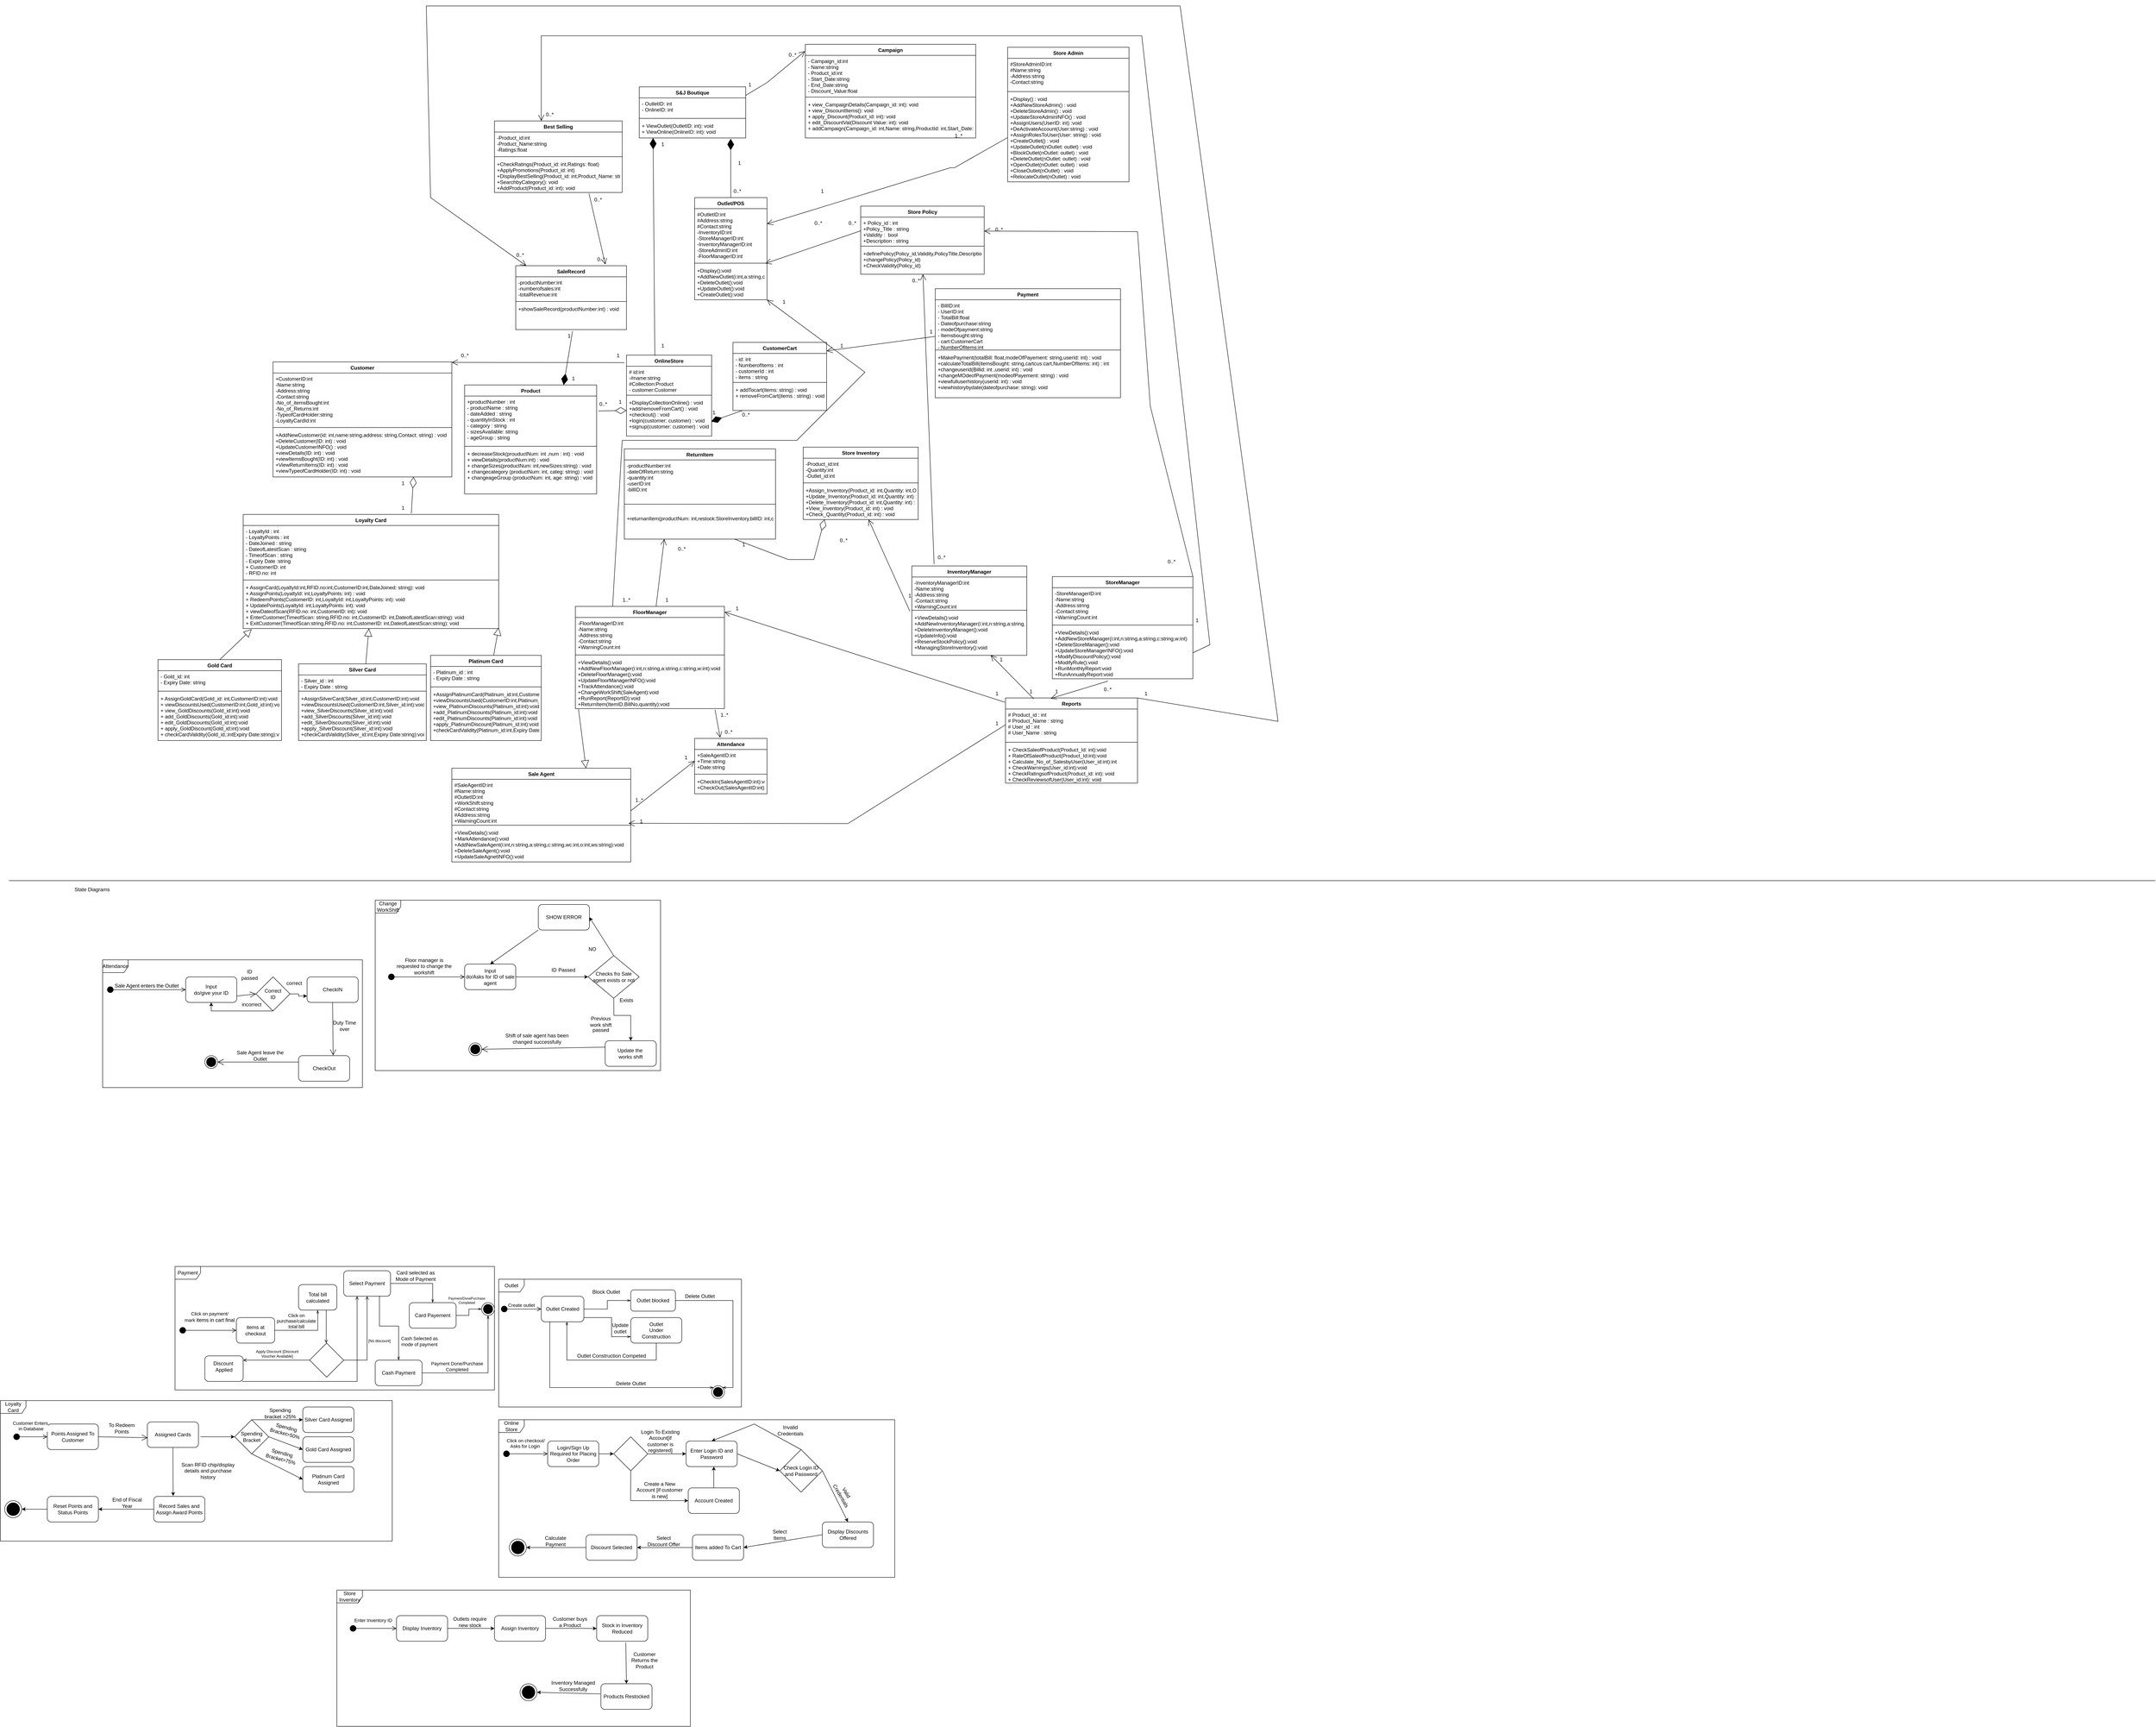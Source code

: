 <mxfile version="20.2.3" type="device"><diagram id="BJoFrlcZyX8Nw8XkRFPS" name="Page-1"><mxGraphModel dx="1718" dy="2753" grid="1" gridSize="10" guides="1" tooltips="1" connect="1" arrows="1" fold="1" page="1" pageScale="1" pageWidth="850" pageHeight="1100" math="0" shadow="0"><root><mxCell id="0"/><mxCell id="1" parent="0"/><mxCell id="mpC4lyP4dZzioYHhd1G4-1" value="S&amp;J Boutique" style="swimlane;fontStyle=1;align=center;verticalAlign=top;childLayout=stackLayout;horizontal=1;startSize=26;horizontalStack=0;resizeParent=1;resizeParentMax=0;resizeLast=0;collapsible=1;marginBottom=0;" vertex="1" parent="1"><mxGeometry x="670" y="-970" width="250" height="120" as="geometry"/></mxCell><mxCell id="mpC4lyP4dZzioYHhd1G4-2" value="- OutletID: int&#10;- OnlineID: int" style="text;strokeColor=none;fillColor=none;align=left;verticalAlign=top;spacingLeft=4;spacingRight=4;overflow=hidden;rotatable=0;points=[[0,0.5],[1,0.5]];portConstraint=eastwest;" vertex="1" parent="mpC4lyP4dZzioYHhd1G4-1"><mxGeometry y="26" width="250" height="44" as="geometry"/></mxCell><mxCell id="mpC4lyP4dZzioYHhd1G4-3" value="" style="line;strokeWidth=1;fillColor=none;align=left;verticalAlign=middle;spacingTop=-1;spacingLeft=3;spacingRight=3;rotatable=0;labelPosition=right;points=[];portConstraint=eastwest;strokeColor=inherit;" vertex="1" parent="mpC4lyP4dZzioYHhd1G4-1"><mxGeometry y="70" width="250" height="8" as="geometry"/></mxCell><mxCell id="mpC4lyP4dZzioYHhd1G4-4" value="+ ViewOutlet(OutletID: int): void&#10;+ ViewOnline(OnlineID: int): void" style="text;strokeColor=none;fillColor=none;align=left;verticalAlign=top;spacingLeft=4;spacingRight=4;overflow=hidden;rotatable=0;points=[[0,0.5],[1,0.5]];portConstraint=eastwest;" vertex="1" parent="mpC4lyP4dZzioYHhd1G4-1"><mxGeometry y="78" width="250" height="42" as="geometry"/></mxCell><mxCell id="mpC4lyP4dZzioYHhd1G4-5" value="Loyalty Card" style="swimlane;fontStyle=1;align=center;verticalAlign=top;childLayout=stackLayout;horizontal=1;startSize=26;horizontalStack=0;resizeParent=1;resizeParentMax=0;resizeLast=0;collapsible=1;marginBottom=0;" vertex="1" parent="1"><mxGeometry x="-260" y="34" width="600" height="268" as="geometry"/></mxCell><mxCell id="mpC4lyP4dZzioYHhd1G4-6" value="- LoyaltyId : int&#10;- LoyaltyPoints : int&#10;- DateJoined : string&#10;- DateofLatestScan : string&#10;- TimeofScan : string&#10;- Expiry Date :string&#10;+ CustomerID: int&#10;- RFID.no: int&#10;" style="text;strokeColor=none;fillColor=none;align=left;verticalAlign=top;spacingLeft=4;spacingRight=4;overflow=hidden;rotatable=0;points=[[0,0.5],[1,0.5]];portConstraint=eastwest;" vertex="1" parent="mpC4lyP4dZzioYHhd1G4-5"><mxGeometry y="26" width="600" height="124" as="geometry"/></mxCell><mxCell id="mpC4lyP4dZzioYHhd1G4-7" value="" style="line;strokeWidth=1;fillColor=none;align=left;verticalAlign=middle;spacingTop=-1;spacingLeft=3;spacingRight=3;rotatable=0;labelPosition=right;points=[];portConstraint=eastwest;strokeColor=inherit;" vertex="1" parent="mpC4lyP4dZzioYHhd1G4-5"><mxGeometry y="150" width="600" height="8" as="geometry"/></mxCell><mxCell id="mpC4lyP4dZzioYHhd1G4-8" value="+ AssignCard(LoyaltyId:int,RFID.no:int,CustomerID:int,DateJoined: string): void&#10;+ AssignPoints(LoyaltyId: int,LoyaltyPoints: int) : void&#10;+ RedeemPoints(CustomerID: int,LoyaltyId: int,LoyaltyPoints: int): void&#10;+ UpdatePoints(LoyaltyId: int,LoyaltyPoints: int): void&#10;+ viewDateofScan(RFID.no: int,CustomerID: int): void&#10;+ EnterCustomer(TimeofScan: string,RFID.no: int,CustomerID: int,DateofLatestScan:string): void&#10;+ ExitCustomer(TimeofScan:string,RFID.no: int,CustomerID: int,DateofLatestScan:string): void&#10;" style="text;strokeColor=none;fillColor=none;align=left;verticalAlign=top;spacingLeft=4;spacingRight=4;overflow=hidden;rotatable=0;points=[[0,0.5],[1,0.5]];portConstraint=eastwest;" vertex="1" parent="mpC4lyP4dZzioYHhd1G4-5"><mxGeometry y="158" width="600" height="110" as="geometry"/></mxCell><mxCell id="mpC4lyP4dZzioYHhd1G4-9" value="Gold Card" style="swimlane;fontStyle=1;align=center;verticalAlign=top;childLayout=stackLayout;horizontal=1;startSize=26;horizontalStack=0;resizeParent=1;resizeParentMax=0;resizeLast=0;collapsible=1;marginBottom=0;" vertex="1" parent="1"><mxGeometry x="-460" y="375" width="290" height="190" as="geometry"/></mxCell><mxCell id="mpC4lyP4dZzioYHhd1G4-10" value="- Gold_id: int&#10;- Expiry Date: string&#10;" style="text;strokeColor=none;fillColor=none;align=left;verticalAlign=top;spacingLeft=4;spacingRight=4;overflow=hidden;rotatable=0;points=[[0,0.5],[1,0.5]];portConstraint=eastwest;" vertex="1" parent="mpC4lyP4dZzioYHhd1G4-9"><mxGeometry y="26" width="290" height="44" as="geometry"/></mxCell><mxCell id="mpC4lyP4dZzioYHhd1G4-11" value="" style="line;strokeWidth=1;fillColor=none;align=left;verticalAlign=middle;spacingTop=-1;spacingLeft=3;spacingRight=3;rotatable=0;labelPosition=right;points=[];portConstraint=eastwest;strokeColor=inherit;" vertex="1" parent="mpC4lyP4dZzioYHhd1G4-9"><mxGeometry y="70" width="290" height="8" as="geometry"/></mxCell><mxCell id="mpC4lyP4dZzioYHhd1G4-12" value="+ AssignGoldCard(Gold_id: int,CustomerID:int):void&#10;+ viewDiscountsUsed(CustomerID:int,Gold_id:int):void&#10;+ view_GoldDiscounts(Gold_id:int):void&#10;+ add_GoldDiscounts(Gold_id:int):void&#10;+ edit_GoldDiscounts(Gold_id:int):void&#10;+ apply_GoldDiscount(Gold_id:int):void&#10;+ checkCardValidity(Gold_id,:intExpiry Date:string):void&#10;" style="text;strokeColor=none;fillColor=none;align=left;verticalAlign=top;spacingLeft=4;spacingRight=4;overflow=hidden;rotatable=0;points=[[0,0.5],[1,0.5]];portConstraint=eastwest;" vertex="1" parent="mpC4lyP4dZzioYHhd1G4-9"><mxGeometry y="78" width="290" height="112" as="geometry"/></mxCell><mxCell id="mpC4lyP4dZzioYHhd1G4-13" value="Product" style="swimlane;fontStyle=1;align=center;verticalAlign=top;childLayout=stackLayout;horizontal=1;startSize=26;horizontalStack=0;resizeParent=1;resizeParentMax=0;resizeLast=0;collapsible=1;marginBottom=0;" vertex="1" parent="1"><mxGeometry x="260" y="-270" width="310" height="256" as="geometry"/></mxCell><mxCell id="mpC4lyP4dZzioYHhd1G4-14" value="+productNumber : int&#10;- productName : string &#10;- dateAdded : string&#10;- quantityInStock : int&#10;- category : string&#10;- sizesAvailable: string&#10;- ageGroup : string&#10;" style="text;strokeColor=none;fillColor=none;align=left;verticalAlign=top;spacingLeft=4;spacingRight=4;overflow=hidden;rotatable=0;points=[[0,0.5],[1,0.5]];portConstraint=eastwest;" vertex="1" parent="mpC4lyP4dZzioYHhd1G4-13"><mxGeometry y="26" width="310" height="114" as="geometry"/></mxCell><mxCell id="mpC4lyP4dZzioYHhd1G4-15" value="" style="line;strokeWidth=1;fillColor=none;align=left;verticalAlign=middle;spacingTop=-1;spacingLeft=3;spacingRight=3;rotatable=0;labelPosition=right;points=[];portConstraint=eastwest;strokeColor=inherit;" vertex="1" parent="mpC4lyP4dZzioYHhd1G4-13"><mxGeometry y="140" width="310" height="8" as="geometry"/></mxCell><mxCell id="mpC4lyP4dZzioYHhd1G4-16" value="+ decreaseStock(prouductNum: int ,num : int) : void&#10;+ viewDetails(productNum:int) : void&#10;+ changeSizes(productNum: int,newSizes:string) : void&#10;+ changecategory (productNum: int, categ: string) : void&#10;+ changeageGroup (productNum: int, age: string) : void&#10;" style="text;strokeColor=none;fillColor=none;align=left;verticalAlign=top;spacingLeft=4;spacingRight=4;overflow=hidden;rotatable=0;points=[[0,0.5],[1,0.5]];portConstraint=eastwest;" vertex="1" parent="mpC4lyP4dZzioYHhd1G4-13"><mxGeometry y="148" width="310" height="108" as="geometry"/></mxCell><mxCell id="mpC4lyP4dZzioYHhd1G4-17" value="Silver Card" style="swimlane;fontStyle=1;align=center;verticalAlign=top;childLayout=stackLayout;horizontal=1;startSize=26;horizontalStack=0;resizeParent=1;resizeParentMax=0;resizeLast=0;collapsible=1;marginBottom=0;" vertex="1" parent="1"><mxGeometry x="-130" y="385" width="300" height="180" as="geometry"/></mxCell><mxCell id="mpC4lyP4dZzioYHhd1G4-18" value="- Silver_id : int&#10;- Expiry Date : string&#10;" style="text;strokeColor=none;fillColor=none;align=left;verticalAlign=top;spacingLeft=4;spacingRight=4;overflow=hidden;rotatable=0;points=[[0,0.5],[1,0.5]];portConstraint=eastwest;" vertex="1" parent="mpC4lyP4dZzioYHhd1G4-17"><mxGeometry y="26" width="300" height="34" as="geometry"/></mxCell><mxCell id="mpC4lyP4dZzioYHhd1G4-19" value="" style="line;strokeWidth=1;fillColor=none;align=left;verticalAlign=middle;spacingTop=-1;spacingLeft=3;spacingRight=3;rotatable=0;labelPosition=right;points=[];portConstraint=eastwest;strokeColor=inherit;" vertex="1" parent="mpC4lyP4dZzioYHhd1G4-17"><mxGeometry y="60" width="300" height="8" as="geometry"/></mxCell><mxCell id="mpC4lyP4dZzioYHhd1G4-20" value="+AssignSilverCard(Silver_id:int,CustomerID:int):void&#10;+viewDiscountsUsed(CustomerID:int,Silver_id:int):void&#10;+view_SilverDiscounts(Silver_id:int):void&#10;+add_SilverDiscounts(Silver_id:int):void&#10;+edit_SilverDiscounts(Silver_id:int):void&#10;+apply_SilverDiscount(Silver_id:int):void&#10;+checkCardValidity(Silver_id:int,Expiry Date:string):void&#10;" style="text;strokeColor=none;fillColor=none;align=left;verticalAlign=top;spacingLeft=4;spacingRight=4;overflow=hidden;rotatable=0;points=[[0,0.5],[1,0.5]];portConstraint=eastwest;" vertex="1" parent="mpC4lyP4dZzioYHhd1G4-17"><mxGeometry y="68" width="300" height="112" as="geometry"/></mxCell><mxCell id="mpC4lyP4dZzioYHhd1G4-21" value="Platinum Card" style="swimlane;fontStyle=1;align=center;verticalAlign=top;childLayout=stackLayout;horizontal=1;startSize=26;horizontalStack=0;resizeParent=1;resizeParentMax=0;resizeLast=0;collapsible=1;marginBottom=0;" vertex="1" parent="1"><mxGeometry x="180" y="365" width="260" height="200" as="geometry"/></mxCell><mxCell id="mpC4lyP4dZzioYHhd1G4-22" value="- Platinum_id : int&#10;- Expiry Date : string&#10;" style="text;strokeColor=none;fillColor=none;align=left;verticalAlign=top;spacingLeft=4;spacingRight=4;overflow=hidden;rotatable=0;points=[[0,0.5],[1,0.5]];portConstraint=eastwest;" vertex="1" parent="mpC4lyP4dZzioYHhd1G4-21"><mxGeometry y="26" width="260" height="44" as="geometry"/></mxCell><mxCell id="mpC4lyP4dZzioYHhd1G4-23" value="" style="line;strokeWidth=1;fillColor=none;align=left;verticalAlign=middle;spacingTop=-1;spacingLeft=3;spacingRight=3;rotatable=0;labelPosition=right;points=[];portConstraint=eastwest;strokeColor=inherit;" vertex="1" parent="mpC4lyP4dZzioYHhd1G4-21"><mxGeometry y="70" width="260" height="8" as="geometry"/></mxCell><mxCell id="mpC4lyP4dZzioYHhd1G4-24" value="+AssignPlatinumCard(Platinum_id:int,CustomerID:string):void&#10;+viewDiscountsUsed(CustomerID:int,Platinum_id:int):void&#10;+view_PlatinumDiscounts(Platinum_id:int):void&#10;+add_PlatinumDiscounts(Platinum_id:int):void&#10;+edit_PlatinumDiscounts(Platinum_id:int):void&#10;+apply_PlatinumDiscount(Platinum_id:int):void&#10;+checkCardValidity(Platinum_id:int,Expiry Date:string)&quot;void&#10;" style="text;strokeColor=none;fillColor=none;align=left;verticalAlign=top;spacingLeft=4;spacingRight=4;overflow=hidden;rotatable=0;points=[[0,0.5],[1,0.5]];portConstraint=eastwest;" vertex="1" parent="mpC4lyP4dZzioYHhd1G4-21"><mxGeometry y="78" width="260" height="122" as="geometry"/></mxCell><mxCell id="mpC4lyP4dZzioYHhd1G4-25" value="Payment" style="swimlane;fontStyle=1;align=center;verticalAlign=top;childLayout=stackLayout;horizontal=1;startSize=26;horizontalStack=0;resizeParent=1;resizeParentMax=0;resizeLast=0;collapsible=1;marginBottom=0;" vertex="1" parent="1"><mxGeometry x="1365" y="-496" width="435" height="256" as="geometry"/></mxCell><mxCell id="mpC4lyP4dZzioYHhd1G4-26" value="- BillID:int  &#10;- UserID:int&#10;- TotalBill:float&#10;- Dateofpurchase:string&#10;- modeOfpayment:string&#10;- Itemsbought:string&#10;- cart:CustomerCart&#10;- NumberOfitems:int&#10;" style="text;strokeColor=none;fillColor=none;align=left;verticalAlign=top;spacingLeft=4;spacingRight=4;overflow=hidden;rotatable=0;points=[[0,0.5],[1,0.5]];portConstraint=eastwest;" vertex="1" parent="mpC4lyP4dZzioYHhd1G4-25"><mxGeometry y="26" width="435" height="114" as="geometry"/></mxCell><mxCell id="mpC4lyP4dZzioYHhd1G4-27" value="" style="line;strokeWidth=1;fillColor=none;align=left;verticalAlign=middle;spacingTop=-1;spacingLeft=3;spacingRight=3;rotatable=0;labelPosition=right;points=[];portConstraint=eastwest;strokeColor=inherit;" vertex="1" parent="mpC4lyP4dZzioYHhd1G4-25"><mxGeometry y="140" width="435" height="8" as="geometry"/></mxCell><mxCell id="mpC4lyP4dZzioYHhd1G4-28" value="+MakePayment(totalBill: float,modeOfPayement: string,userId: int) : void&#10;+calculateTotalBill(itemsBought: string,cartcus:cart,NumberOfItems: int) : int&#10;+changeuserid(Billid: int ,userid: int) : void&#10;+changeMOdeofPayment(modeofPayement: string) : void&#10;+viewfulluserhistory(userid: int) : void&#10;+viewhistorybydate(dateofpurchase: string): void&#10;" style="text;strokeColor=none;fillColor=none;align=left;verticalAlign=top;spacingLeft=4;spacingRight=4;overflow=hidden;rotatable=0;points=[[0,0.5],[1,0.5]];portConstraint=eastwest;" vertex="1" parent="mpC4lyP4dZzioYHhd1G4-25"><mxGeometry y="148" width="435" height="108" as="geometry"/></mxCell><mxCell id="mpC4lyP4dZzioYHhd1G4-29" value="OnlineStore" style="swimlane;fontStyle=1;align=center;verticalAlign=top;childLayout=stackLayout;horizontal=1;startSize=26;horizontalStack=0;resizeParent=1;resizeParentMax=0;resizeLast=0;collapsible=1;marginBottom=0;" vertex="1" parent="1"><mxGeometry x="640" y="-340" width="200" height="190" as="geometry"/></mxCell><mxCell id="mpC4lyP4dZzioYHhd1G4-30" value="# id:int&#10;-#name:string&#10;#Collection:Product&#10;- customer:Customer" style="text;strokeColor=none;fillColor=none;align=left;verticalAlign=top;spacingLeft=4;spacingRight=4;overflow=hidden;rotatable=0;points=[[0,0.5],[1,0.5]];portConstraint=eastwest;" vertex="1" parent="mpC4lyP4dZzioYHhd1G4-29"><mxGeometry y="26" width="200" height="64" as="geometry"/></mxCell><mxCell id="mpC4lyP4dZzioYHhd1G4-31" value="" style="line;strokeWidth=1;fillColor=none;align=left;verticalAlign=middle;spacingTop=-1;spacingLeft=3;spacingRight=3;rotatable=0;labelPosition=right;points=[];portConstraint=eastwest;strokeColor=inherit;" vertex="1" parent="mpC4lyP4dZzioYHhd1G4-29"><mxGeometry y="90" width="200" height="8" as="geometry"/></mxCell><mxCell id="mpC4lyP4dZzioYHhd1G4-32" value="+DisplayCollectionOnline() : void&#10;+add/removeFromCart() : void&#10;+checkout() : void&#10;+login(customer: customer) : void&#10;+signup(customer: customer) : void" style="text;strokeColor=none;fillColor=none;align=left;verticalAlign=top;spacingLeft=4;spacingRight=4;overflow=hidden;rotatable=0;points=[[0,0.5],[1,0.5]];portConstraint=eastwest;" vertex="1" parent="mpC4lyP4dZzioYHhd1G4-29"><mxGeometry y="98" width="200" height="92" as="geometry"/></mxCell><mxCell id="mpC4lyP4dZzioYHhd1G4-33" value="ReturnItem" style="swimlane;fontStyle=1;align=center;verticalAlign=top;childLayout=stackLayout;horizontal=1;startSize=26;horizontalStack=0;resizeParent=1;resizeParentMax=0;resizeLast=0;collapsible=1;marginBottom=0;" vertex="1" parent="1"><mxGeometry x="635" y="-120" width="355" height="212" as="geometry"/></mxCell><mxCell id="mpC4lyP4dZzioYHhd1G4-34" value="-productNumber:int&#10;-dateOfReturn:string&#10;-quantity:int&#10;-userID:int&#10;-billID:int&#10;&#10;" style="text;strokeColor=none;fillColor=none;align=left;verticalAlign=top;spacingLeft=4;spacingRight=4;overflow=hidden;rotatable=0;points=[[0,0.5],[1,0.5]];portConstraint=eastwest;" vertex="1" parent="mpC4lyP4dZzioYHhd1G4-33"><mxGeometry y="26" width="355" height="84" as="geometry"/></mxCell><mxCell id="mpC4lyP4dZzioYHhd1G4-35" value="" style="line;strokeWidth=1;fillColor=none;align=left;verticalAlign=middle;spacingTop=-1;spacingLeft=3;spacingRight=3;rotatable=0;labelPosition=right;points=[];portConstraint=eastwest;strokeColor=inherit;" vertex="1" parent="mpC4lyP4dZzioYHhd1G4-33"><mxGeometry y="110" width="355" height="40" as="geometry"/></mxCell><mxCell id="mpC4lyP4dZzioYHhd1G4-36" value="+returnanItem(productNum: int,restock:StoreInventory,billID: int,quantity: int) : void" style="text;strokeColor=none;fillColor=none;align=left;verticalAlign=top;spacingLeft=4;spacingRight=4;overflow=hidden;rotatable=0;points=[[0,0.5],[1,0.5]];portConstraint=eastwest;" vertex="1" parent="mpC4lyP4dZzioYHhd1G4-33"><mxGeometry y="150" width="355" height="62" as="geometry"/></mxCell><mxCell id="mpC4lyP4dZzioYHhd1G4-37" value="SaleRecord" style="swimlane;fontStyle=1;align=center;verticalAlign=top;childLayout=stackLayout;horizontal=1;startSize=26;horizontalStack=0;resizeParent=1;resizeParentMax=0;resizeLast=0;collapsible=1;marginBottom=0;" vertex="1" parent="1"><mxGeometry x="380" y="-550" width="260" height="150" as="geometry"/></mxCell><mxCell id="mpC4lyP4dZzioYHhd1G4-38" value="-productNumber:int&#10;-numberofsales:int&#10;-totalRevenue:int&#10;" style="text;strokeColor=none;fillColor=none;align=left;verticalAlign=top;spacingLeft=4;spacingRight=4;overflow=hidden;rotatable=0;points=[[0,0.5],[1,0.5]];portConstraint=eastwest;" vertex="1" parent="mpC4lyP4dZzioYHhd1G4-37"><mxGeometry y="26" width="260" height="54" as="geometry"/></mxCell><mxCell id="mpC4lyP4dZzioYHhd1G4-39" value="" style="line;strokeWidth=1;fillColor=none;align=left;verticalAlign=middle;spacingTop=-1;spacingLeft=3;spacingRight=3;rotatable=0;labelPosition=right;points=[];portConstraint=eastwest;strokeColor=inherit;" vertex="1" parent="mpC4lyP4dZzioYHhd1G4-37"><mxGeometry y="80" width="260" height="8" as="geometry"/></mxCell><mxCell id="mpC4lyP4dZzioYHhd1G4-40" value="+showSaleRecord(productNumber:int) : void&#10;" style="text;strokeColor=none;fillColor=none;align=left;verticalAlign=top;spacingLeft=4;spacingRight=4;overflow=hidden;rotatable=0;points=[[0,0.5],[1,0.5]];portConstraint=eastwest;" vertex="1" parent="mpC4lyP4dZzioYHhd1G4-37"><mxGeometry y="88" width="260" height="62" as="geometry"/></mxCell><mxCell id="mpC4lyP4dZzioYHhd1G4-41" value="Campaign" style="swimlane;fontStyle=1;align=center;verticalAlign=top;childLayout=stackLayout;horizontal=1;startSize=26;horizontalStack=0;resizeParent=1;resizeParentMax=0;resizeLast=0;collapsible=1;marginBottom=0;" vertex="1" parent="1"><mxGeometry x="1060" y="-1070" width="400" height="220" as="geometry"/></mxCell><mxCell id="mpC4lyP4dZzioYHhd1G4-42" value="- Campaign_id:int&#10;- Name:string&#10;- Product_id:int&#10;- Start_Date:string&#10;- End_Date:string&#10;- Discount_Value:float&#10;" style="text;strokeColor=none;fillColor=none;align=left;verticalAlign=top;spacingLeft=4;spacingRight=4;overflow=hidden;rotatable=0;points=[[0,0.5],[1,0.5]];portConstraint=eastwest;" vertex="1" parent="mpC4lyP4dZzioYHhd1G4-41"><mxGeometry y="26" width="400" height="94" as="geometry"/></mxCell><mxCell id="mpC4lyP4dZzioYHhd1G4-43" value="" style="line;strokeWidth=1;fillColor=none;align=left;verticalAlign=middle;spacingTop=-1;spacingLeft=3;spacingRight=3;rotatable=0;labelPosition=right;points=[];portConstraint=eastwest;strokeColor=inherit;" vertex="1" parent="mpC4lyP4dZzioYHhd1G4-41"><mxGeometry y="120" width="400" height="8" as="geometry"/></mxCell><mxCell id="mpC4lyP4dZzioYHhd1G4-44" value="+ view_CampaignDetails(Campaign_id: int): void&#10;+ view_DiscountItems(): void&#10;+ apply_Discount(Product_id: int): void&#10;+ edit_DiscountVal(Discount Value: int): void&#10;+ addCampaign(Campaign_id: int,Name: string,ProductId: int,Start_Date: string,End_Date: stirng,Value: int): void&#10;" style="text;strokeColor=none;fillColor=none;align=left;verticalAlign=top;spacingLeft=4;spacingRight=4;overflow=hidden;rotatable=0;points=[[0,0.5],[1,0.5]];portConstraint=eastwest;" vertex="1" parent="mpC4lyP4dZzioYHhd1G4-41"><mxGeometry y="128" width="400" height="92" as="geometry"/></mxCell><mxCell id="mpC4lyP4dZzioYHhd1G4-45" value="Store Admin" style="swimlane;fontStyle=1;align=center;verticalAlign=top;childLayout=stackLayout;horizontal=1;startSize=26;horizontalStack=0;resizeParent=1;resizeParentMax=0;resizeLast=0;collapsible=1;marginBottom=0;" vertex="1" parent="1"><mxGeometry x="1535" y="-1063" width="285" height="316" as="geometry"/></mxCell><mxCell id="mpC4lyP4dZzioYHhd1G4-46" value="#StoreAdminID:int&#10;#Name:string&#10;-Address:string&#10;-Contact:string" style="text;strokeColor=none;fillColor=none;align=left;verticalAlign=top;spacingLeft=4;spacingRight=4;overflow=hidden;rotatable=0;points=[[0,0.5],[1,0.5]];portConstraint=eastwest;" vertex="1" parent="mpC4lyP4dZzioYHhd1G4-45"><mxGeometry y="26" width="285" height="74" as="geometry"/></mxCell><mxCell id="mpC4lyP4dZzioYHhd1G4-47" value="" style="line;strokeWidth=1;fillColor=none;align=left;verticalAlign=middle;spacingTop=-1;spacingLeft=3;spacingRight=3;rotatable=0;labelPosition=right;points=[];portConstraint=eastwest;strokeColor=inherit;" vertex="1" parent="mpC4lyP4dZzioYHhd1G4-45"><mxGeometry y="100" width="285" height="8" as="geometry"/></mxCell><mxCell id="mpC4lyP4dZzioYHhd1G4-48" value="+Display() : void&#10;+AddNewStoreAdmin() : void&#10;+DeleteStoreAdmin() : void&#10;+UpdateStoreAdminINFO() : void&#10;+AssignUsers(UserID: int) :void&#10;+DeActivateAccount(User:string) : void&#10;+AssignRolesToUser(User: string) : void&#10;+CreateOutlet() : void&#10;+UpdateOutlet(nOutlet: outlet) : void&#10;+BlockOutlet(nOutlet: outlet) : void&#10;+DeleteOutlet(nOutlet: outlet) : void&#10;+OpenOutlet(nOutlet: outlet) : void&#10;+CloseOutlet(nOutlet) : void&#10;+RelocateOutlet(nOutlet) : void&#10;" style="text;strokeColor=none;fillColor=none;align=left;verticalAlign=top;spacingLeft=4;spacingRight=4;overflow=hidden;rotatable=0;points=[[0,0.5],[1,0.5]];portConstraint=eastwest;" vertex="1" parent="mpC4lyP4dZzioYHhd1G4-45"><mxGeometry y="108" width="285" height="208" as="geometry"/></mxCell><mxCell id="mpC4lyP4dZzioYHhd1G4-49" value="StoreManager&#10;" style="swimlane;fontStyle=1;align=center;verticalAlign=top;childLayout=stackLayout;horizontal=1;startSize=26;horizontalStack=0;resizeParent=1;resizeParentMax=0;resizeLast=0;collapsible=1;marginBottom=0;" vertex="1" parent="1"><mxGeometry x="1640" y="180" width="330" height="240" as="geometry"/></mxCell><mxCell id="mpC4lyP4dZzioYHhd1G4-50" value="-StoreManagerID:int&#10;-Name:string&#10;-Address:string&#10;-Contact:string&#10;+WarningCount:int&#10;&#10;" style="text;strokeColor=none;fillColor=none;align=left;verticalAlign=top;spacingLeft=4;spacingRight=4;overflow=hidden;rotatable=0;points=[[0,0.5],[1,0.5]];portConstraint=eastwest;" vertex="1" parent="mpC4lyP4dZzioYHhd1G4-49"><mxGeometry y="26" width="330" height="84" as="geometry"/></mxCell><mxCell id="mpC4lyP4dZzioYHhd1G4-51" value="" style="line;strokeWidth=1;fillColor=none;align=left;verticalAlign=middle;spacingTop=-1;spacingLeft=3;spacingRight=3;rotatable=0;labelPosition=right;points=[];portConstraint=eastwest;strokeColor=inherit;" vertex="1" parent="mpC4lyP4dZzioYHhd1G4-49"><mxGeometry y="110" width="330" height="8" as="geometry"/></mxCell><mxCell id="mpC4lyP4dZzioYHhd1G4-52" value="+ViewDetails():void&#10;+AddNewStoreManager(i:int,n:string,a:string,c:string,w:int)&#10;+DeleteStoreManager():void&#10;+UpdateStoreManagerINFO():void&#10;+ModifyDiscountPolicy():void&#10;+ModifyRule():void&#10;+RunMonthlyReport:void&#10;+RunAnnuallyReport:void&#10;" style="text;strokeColor=none;fillColor=none;align=left;verticalAlign=top;spacingLeft=4;spacingRight=4;overflow=hidden;rotatable=0;points=[[0,0.5],[1,0.5]];portConstraint=eastwest;" vertex="1" parent="mpC4lyP4dZzioYHhd1G4-49"><mxGeometry y="118" width="330" height="122" as="geometry"/></mxCell><mxCell id="mpC4lyP4dZzioYHhd1G4-53" value="Attendance" style="swimlane;fontStyle=1;align=center;verticalAlign=top;childLayout=stackLayout;horizontal=1;startSize=26;horizontalStack=0;resizeParent=1;resizeParentMax=0;resizeLast=0;collapsible=1;marginBottom=0;" vertex="1" parent="1"><mxGeometry x="800" y="560" width="170" height="130" as="geometry"/></mxCell><mxCell id="mpC4lyP4dZzioYHhd1G4-54" value="+SaleAgentID:int&#10;+Time:string&#10;+Date:string&#10;" style="text;strokeColor=none;fillColor=none;align=left;verticalAlign=top;spacingLeft=4;spacingRight=4;overflow=hidden;rotatable=0;points=[[0,0.5],[1,0.5]];portConstraint=eastwest;" vertex="1" parent="mpC4lyP4dZzioYHhd1G4-53"><mxGeometry y="26" width="170" height="54" as="geometry"/></mxCell><mxCell id="mpC4lyP4dZzioYHhd1G4-55" value="" style="line;strokeWidth=1;fillColor=none;align=left;verticalAlign=middle;spacingTop=-1;spacingLeft=3;spacingRight=3;rotatable=0;labelPosition=right;points=[];portConstraint=eastwest;strokeColor=inherit;" vertex="1" parent="mpC4lyP4dZzioYHhd1G4-53"><mxGeometry y="80" width="170" height="8" as="geometry"/></mxCell><mxCell id="mpC4lyP4dZzioYHhd1G4-56" value="+CheckIn(SalesAgentID:int):void&#10;+CheckOut(SalesAgentID:int):void&#10;" style="text;strokeColor=none;fillColor=none;align=left;verticalAlign=top;spacingLeft=4;spacingRight=4;overflow=hidden;rotatable=0;points=[[0,0.5],[1,0.5]];portConstraint=eastwest;" vertex="1" parent="mpC4lyP4dZzioYHhd1G4-53"><mxGeometry y="88" width="170" height="42" as="geometry"/></mxCell><mxCell id="mpC4lyP4dZzioYHhd1G4-57" value="Outlet/POS" style="swimlane;fontStyle=1;align=center;verticalAlign=top;childLayout=stackLayout;horizontal=1;startSize=26;horizontalStack=0;resizeParent=1;resizeParentMax=0;resizeLast=0;collapsible=1;marginBottom=0;" vertex="1" parent="1"><mxGeometry x="800" y="-710" width="170" height="240" as="geometry"/></mxCell><mxCell id="mpC4lyP4dZzioYHhd1G4-58" value="#OutletID:int&#10;#Address:string&#10;#Contact:string&#10;-InventoryID:int&#10;-StoreManagerID:int&#10;-InventoryManagerID:int&#10;-StoreAdminID:int&#10;-FloorManagerID:int&#10;" style="text;strokeColor=none;fillColor=none;align=left;verticalAlign=top;spacingLeft=4;spacingRight=4;overflow=hidden;rotatable=0;points=[[0,0.5],[1,0.5]];portConstraint=eastwest;" vertex="1" parent="mpC4lyP4dZzioYHhd1G4-57"><mxGeometry y="26" width="170" height="124" as="geometry"/></mxCell><mxCell id="mpC4lyP4dZzioYHhd1G4-59" value="" style="line;strokeWidth=1;fillColor=none;align=left;verticalAlign=middle;spacingTop=-1;spacingLeft=3;spacingRight=3;rotatable=0;labelPosition=right;points=[];portConstraint=eastwest;strokeColor=inherit;" vertex="1" parent="mpC4lyP4dZzioYHhd1G4-57"><mxGeometry y="150" width="170" height="8" as="geometry"/></mxCell><mxCell id="mpC4lyP4dZzioYHhd1G4-60" value="+Display():void&#10;+AddNewOutlet(i:int,a:string,c:string,inv:int,sm:int,im:int,sa:int,fm:int)&#10;+DeleteOutlet():void&#10;+UpdateOutlet():void&#10;+CreateOutlet():void" style="text;strokeColor=none;fillColor=none;align=left;verticalAlign=top;spacingLeft=4;spacingRight=4;overflow=hidden;rotatable=0;points=[[0,0.5],[1,0.5]];portConstraint=eastwest;" vertex="1" parent="mpC4lyP4dZzioYHhd1G4-57"><mxGeometry y="158" width="170" height="82" as="geometry"/></mxCell><mxCell id="mpC4lyP4dZzioYHhd1G4-61" value="Customer" style="swimlane;fontStyle=1;align=center;verticalAlign=top;childLayout=stackLayout;horizontal=1;startSize=26;horizontalStack=0;resizeParent=1;resizeParentMax=0;resizeLast=0;collapsible=1;marginBottom=0;" vertex="1" parent="1"><mxGeometry x="-190" y="-324" width="420" height="270" as="geometry"/></mxCell><mxCell id="mpC4lyP4dZzioYHhd1G4-62" value="+CustomerID:int&#10;-Name:string&#10;-Address:string&#10;-Contact:string&#10;-No_of_itemsBought:int&#10;-No_of_Returns:int&#10;-TypeofCardHolder:string&#10;-LoyaltyCardId:int&#10;" style="text;strokeColor=none;fillColor=none;align=left;verticalAlign=top;spacingLeft=4;spacingRight=4;overflow=hidden;rotatable=0;points=[[0,0.5],[1,0.5]];portConstraint=eastwest;" vertex="1" parent="mpC4lyP4dZzioYHhd1G4-61"><mxGeometry y="26" width="420" height="124" as="geometry"/></mxCell><mxCell id="mpC4lyP4dZzioYHhd1G4-63" value="" style="line;strokeWidth=1;fillColor=none;align=left;verticalAlign=middle;spacingTop=-1;spacingLeft=3;spacingRight=3;rotatable=0;labelPosition=right;points=[];portConstraint=eastwest;strokeColor=inherit;" vertex="1" parent="mpC4lyP4dZzioYHhd1G4-61"><mxGeometry y="150" width="420" height="8" as="geometry"/></mxCell><mxCell id="mpC4lyP4dZzioYHhd1G4-64" value="+AddNewCustomer(id: int,name:string,address: string,Contact: string) : void&#10;+DeleteCustomer(ID: int) : void&#10;+UpdateCustomerINFO() : void&#10;+viewDetails(ID: int) : void&#10;+viewItemsBought(ID: int) : void&#10;+ViewReturnItems(ID: int) : void&#10;+viewTypeofCardHolder(ID: int) : void&#10;" style="text;strokeColor=none;fillColor=none;align=left;verticalAlign=top;spacingLeft=4;spacingRight=4;overflow=hidden;rotatable=0;points=[[0,0.5],[1,0.5]];portConstraint=eastwest;" vertex="1" parent="mpC4lyP4dZzioYHhd1G4-61"><mxGeometry y="158" width="420" height="112" as="geometry"/></mxCell><mxCell id="mpC4lyP4dZzioYHhd1G4-65" value="Store Policy" style="swimlane;fontStyle=1;align=center;verticalAlign=top;childLayout=stackLayout;horizontal=1;startSize=26;horizontalStack=0;resizeParent=1;resizeParentMax=0;resizeLast=0;collapsible=1;marginBottom=0;" vertex="1" parent="1"><mxGeometry x="1190" y="-690" width="290" height="160" as="geometry"/></mxCell><mxCell id="mpC4lyP4dZzioYHhd1G4-66" value="+ Policy_id : int&#10;+Policy_Title : string&#10;+Validity :  bool&#10;+Description : string&#10;" style="text;strokeColor=none;fillColor=none;align=left;verticalAlign=top;spacingLeft=4;spacingRight=4;overflow=hidden;rotatable=0;points=[[0,0.5],[1,0.5]];portConstraint=eastwest;" vertex="1" parent="mpC4lyP4dZzioYHhd1G4-65"><mxGeometry y="26" width="290" height="64" as="geometry"/></mxCell><mxCell id="mpC4lyP4dZzioYHhd1G4-67" value="" style="line;strokeWidth=1;fillColor=none;align=left;verticalAlign=middle;spacingTop=-1;spacingLeft=3;spacingRight=3;rotatable=0;labelPosition=right;points=[];portConstraint=eastwest;strokeColor=inherit;" vertex="1" parent="mpC4lyP4dZzioYHhd1G4-65"><mxGeometry y="90" width="290" height="8" as="geometry"/></mxCell><mxCell id="mpC4lyP4dZzioYHhd1G4-68" value="+definePolicy(Policy_id,Validity,PolicyTitle,Description)&#10;+changePolicy(Policy_id)&#10;+CheckValidity(Policy_id)&#10;" style="text;strokeColor=none;fillColor=none;align=left;verticalAlign=top;spacingLeft=4;spacingRight=4;overflow=hidden;rotatable=0;points=[[0,0.5],[1,0.5]];portConstraint=eastwest;" vertex="1" parent="mpC4lyP4dZzioYHhd1G4-65"><mxGeometry y="98" width="290" height="62" as="geometry"/></mxCell><mxCell id="mpC4lyP4dZzioYHhd1G4-69" value="CustomerCart" style="swimlane;fontStyle=1;align=center;verticalAlign=top;childLayout=stackLayout;horizontal=1;startSize=26;horizontalStack=0;resizeParent=1;resizeParentMax=0;resizeLast=0;collapsible=1;marginBottom=0;" vertex="1" parent="1"><mxGeometry x="890" y="-370" width="220" height="160" as="geometry"/></mxCell><mxCell id="mpC4lyP4dZzioYHhd1G4-70" value="- id: int&#10;- NumberofItems : int&#10;- customerId : int&#10;- items : string&#10;" style="text;strokeColor=none;fillColor=none;align=left;verticalAlign=top;spacingLeft=4;spacingRight=4;overflow=hidden;rotatable=0;points=[[0,0.5],[1,0.5]];portConstraint=eastwest;" vertex="1" parent="mpC4lyP4dZzioYHhd1G4-69"><mxGeometry y="26" width="220" height="64" as="geometry"/></mxCell><mxCell id="mpC4lyP4dZzioYHhd1G4-71" value="" style="line;strokeWidth=1;fillColor=none;align=left;verticalAlign=middle;spacingTop=-1;spacingLeft=3;spacingRight=3;rotatable=0;labelPosition=right;points=[];portConstraint=eastwest;strokeColor=inherit;" vertex="1" parent="mpC4lyP4dZzioYHhd1G4-69"><mxGeometry y="90" width="220" height="8" as="geometry"/></mxCell><mxCell id="mpC4lyP4dZzioYHhd1G4-72" value="+ addTocart(items: string) : void&#10;+ removeFromCart(items : string) : void" style="text;strokeColor=none;fillColor=none;align=left;verticalAlign=top;spacingLeft=4;spacingRight=4;overflow=hidden;rotatable=0;points=[[0,0.5],[1,0.5]];portConstraint=eastwest;" vertex="1" parent="mpC4lyP4dZzioYHhd1G4-69"><mxGeometry y="98" width="220" height="62" as="geometry"/></mxCell><mxCell id="mpC4lyP4dZzioYHhd1G4-73" value="Store Inventory" style="swimlane;fontStyle=1;align=center;verticalAlign=top;childLayout=stackLayout;horizontal=1;startSize=26;horizontalStack=0;resizeParent=1;resizeParentMax=0;resizeLast=0;collapsible=1;marginBottom=0;" vertex="1" parent="1"><mxGeometry x="1055" y="-124" width="270" height="170" as="geometry"/></mxCell><mxCell id="mpC4lyP4dZzioYHhd1G4-74" value="-Product_id:int&#10;-Quantity:int&#10;-Outlet_id:int&#10;" style="text;strokeColor=none;fillColor=none;align=left;verticalAlign=top;spacingLeft=4;spacingRight=4;overflow=hidden;rotatable=0;points=[[0,0.5],[1,0.5]];portConstraint=eastwest;" vertex="1" parent="mpC4lyP4dZzioYHhd1G4-73"><mxGeometry y="26" width="270" height="54" as="geometry"/></mxCell><mxCell id="mpC4lyP4dZzioYHhd1G4-75" value="" style="line;strokeWidth=1;fillColor=none;align=left;verticalAlign=middle;spacingTop=-1;spacingLeft=3;spacingRight=3;rotatable=0;labelPosition=right;points=[];portConstraint=eastwest;strokeColor=inherit;" vertex="1" parent="mpC4lyP4dZzioYHhd1G4-73"><mxGeometry y="80" width="270" height="8" as="geometry"/></mxCell><mxCell id="mpC4lyP4dZzioYHhd1G4-76" value="+Assign_Inventory(Product_id: int,Quantity: int,Outlet_id: int): void&#10;+Update_Inventory(Product_id: int,Quantity: int) : void&#10;+Delete_Inventory(Product_id: int,Quantity: int) : void&#10;+View_Inventory(Product_id: int) : void&#10;+Check_Quantity(Product_id: int) : void&#10;" style="text;strokeColor=none;fillColor=none;align=left;verticalAlign=top;spacingLeft=4;spacingRight=4;overflow=hidden;rotatable=0;points=[[0,0.5],[1,0.5]];portConstraint=eastwest;" vertex="1" parent="mpC4lyP4dZzioYHhd1G4-73"><mxGeometry y="88" width="270" height="82" as="geometry"/></mxCell><mxCell id="mpC4lyP4dZzioYHhd1G4-77" value="Reports" style="swimlane;fontStyle=1;align=center;verticalAlign=top;childLayout=stackLayout;horizontal=1;startSize=26;horizontalStack=0;resizeParent=1;resizeParentMax=0;resizeLast=0;collapsible=1;marginBottom=0;" vertex="1" parent="1"><mxGeometry x="1530" y="465" width="310" height="200" as="geometry"/></mxCell><mxCell id="mpC4lyP4dZzioYHhd1G4-78" value="# Product_id : int&#10;# Product_Name : string&#10;# User_id : int&#10;# User_Name : string&#10;" style="text;strokeColor=none;fillColor=none;align=left;verticalAlign=top;spacingLeft=4;spacingRight=4;overflow=hidden;rotatable=0;points=[[0,0.5],[1,0.5]];portConstraint=eastwest;" vertex="1" parent="mpC4lyP4dZzioYHhd1G4-77"><mxGeometry y="26" width="310" height="74" as="geometry"/></mxCell><mxCell id="mpC4lyP4dZzioYHhd1G4-79" value="" style="line;strokeWidth=1;fillColor=none;align=left;verticalAlign=middle;spacingTop=-1;spacingLeft=3;spacingRight=3;rotatable=0;labelPosition=right;points=[];portConstraint=eastwest;strokeColor=inherit;" vertex="1" parent="mpC4lyP4dZzioYHhd1G4-77"><mxGeometry y="100" width="310" height="8" as="geometry"/></mxCell><mxCell id="mpC4lyP4dZzioYHhd1G4-80" value="+ CheckSaleofProduct(Product_Id: int):void&#10;+ RateOfSaleofProduct(Product_Id:int):void&#10;+ Calculate_No_of_SalesbyUser(User_id:int):int&#10;+ CheckWarnings(User_id:int):void&#10;+ CheckRatingsofProduct(Product_id: int): void&#10;+ CheckReviewsofUser(User_id:int): void&#10;" style="text;strokeColor=none;fillColor=none;align=left;verticalAlign=top;spacingLeft=4;spacingRight=4;overflow=hidden;rotatable=0;points=[[0,0.5],[1,0.5]];portConstraint=eastwest;" vertex="1" parent="mpC4lyP4dZzioYHhd1G4-77"><mxGeometry y="108" width="310" height="92" as="geometry"/></mxCell><mxCell id="mpC4lyP4dZzioYHhd1G4-81" value="Best Selling" style="swimlane;fontStyle=1;align=center;verticalAlign=top;childLayout=stackLayout;horizontal=1;startSize=26;horizontalStack=0;resizeParent=1;resizeParentMax=0;resizeLast=0;collapsible=1;marginBottom=0;" vertex="1" parent="1"><mxGeometry x="330" y="-890" width="300" height="168" as="geometry"/></mxCell><mxCell id="mpC4lyP4dZzioYHhd1G4-82" value="-Product_id:int&#10;-Product_Name:string&#10;-Ratings:float&#10;" style="text;strokeColor=none;fillColor=none;align=left;verticalAlign=top;spacingLeft=4;spacingRight=4;overflow=hidden;rotatable=0;points=[[0,0.5],[1,0.5]];portConstraint=eastwest;" vertex="1" parent="mpC4lyP4dZzioYHhd1G4-81"><mxGeometry y="26" width="300" height="54" as="geometry"/></mxCell><mxCell id="mpC4lyP4dZzioYHhd1G4-83" value="" style="line;strokeWidth=1;fillColor=none;align=left;verticalAlign=middle;spacingTop=-1;spacingLeft=3;spacingRight=3;rotatable=0;labelPosition=right;points=[];portConstraint=eastwest;strokeColor=inherit;" vertex="1" parent="mpC4lyP4dZzioYHhd1G4-81"><mxGeometry y="80" width="300" height="8" as="geometry"/></mxCell><mxCell id="mpC4lyP4dZzioYHhd1G4-84" value="+CheckRatings(Product_id: int,Ratings: float)&#10;+ApplyPromotions(Product_id: int)&#10;+DisplayBestSelling(Product_id: int,Product_Name: string,Ratings: float) : void&#10;+SearchbyCategory(): void&#10;+AddProduct(Product_id: int): void&#10;" style="text;strokeColor=none;fillColor=none;align=left;verticalAlign=top;spacingLeft=4;spacingRight=4;overflow=hidden;rotatable=0;points=[[0,0.5],[1,0.5]];portConstraint=eastwest;" vertex="1" parent="mpC4lyP4dZzioYHhd1G4-81"><mxGeometry y="88" width="300" height="80" as="geometry"/></mxCell><mxCell id="mpC4lyP4dZzioYHhd1G4-85" value="FloorManager&#10;" style="swimlane;fontStyle=1;align=center;verticalAlign=top;childLayout=stackLayout;horizontal=1;startSize=26;horizontalStack=0;resizeParent=1;resizeParentMax=0;resizeLast=0;collapsible=1;marginBottom=0;" vertex="1" parent="1"><mxGeometry x="520" y="250" width="350" height="240" as="geometry"/></mxCell><mxCell id="mpC4lyP4dZzioYHhd1G4-86" value="-FloorManagerID:int&#10;-Name:string&#10;-Address:string&#10;-Contact:string&#10;+WarningCount:int" style="text;strokeColor=none;fillColor=none;align=left;verticalAlign=top;spacingLeft=4;spacingRight=4;overflow=hidden;rotatable=0;points=[[0,0.5],[1,0.5]];portConstraint=eastwest;" vertex="1" parent="mpC4lyP4dZzioYHhd1G4-85"><mxGeometry y="26" width="350" height="84" as="geometry"/></mxCell><mxCell id="mpC4lyP4dZzioYHhd1G4-87" value="" style="line;strokeWidth=1;fillColor=none;align=left;verticalAlign=middle;spacingTop=-1;spacingLeft=3;spacingRight=3;rotatable=0;labelPosition=right;points=[];portConstraint=eastwest;strokeColor=inherit;" vertex="1" parent="mpC4lyP4dZzioYHhd1G4-85"><mxGeometry y="110" width="350" height="8" as="geometry"/></mxCell><mxCell id="mpC4lyP4dZzioYHhd1G4-88" value="+ViewDetails():void&#10;+AddNewFloorManager(i:int,n:string,a:string,c:string,w:int):void&#10;+DeleteFloorManager():void&#10;+UpdateFloorManagerINFO():void&#10;+TrackAttendance():void&#10;+ChangeWorkShift(SaleAgent):void&#10;+RunReport(ReportID):void&#10;+ReturnItem(ItemID,BillNo,quantity):void&#10;" style="text;strokeColor=none;fillColor=none;align=left;verticalAlign=top;spacingLeft=4;spacingRight=4;overflow=hidden;rotatable=0;points=[[0,0.5],[1,0.5]];portConstraint=eastwest;" vertex="1" parent="mpC4lyP4dZzioYHhd1G4-85"><mxGeometry y="118" width="350" height="122" as="geometry"/></mxCell><mxCell id="mpC4lyP4dZzioYHhd1G4-89" value="Sale Agent&#10;" style="swimlane;fontStyle=1;align=center;verticalAlign=top;childLayout=stackLayout;horizontal=1;startSize=26;horizontalStack=0;resizeParent=1;resizeParentMax=0;resizeLast=0;collapsible=1;marginBottom=0;" vertex="1" parent="1"><mxGeometry x="230" y="630" width="420" height="220" as="geometry"/></mxCell><mxCell id="mpC4lyP4dZzioYHhd1G4-90" value="#SaleAgentID:int&#10;#Name:string&#10;#OutletID:int&#10;+WorkShift:string&#10;#Contact:string&#10;#Address:string&#10;+WarningCount:int" style="text;strokeColor=none;fillColor=none;align=left;verticalAlign=top;spacingLeft=4;spacingRight=4;overflow=hidden;rotatable=0;points=[[0,0.5],[1,0.5]];portConstraint=eastwest;" vertex="1" parent="mpC4lyP4dZzioYHhd1G4-89"><mxGeometry y="26" width="420" height="104" as="geometry"/></mxCell><mxCell id="mpC4lyP4dZzioYHhd1G4-91" value="" style="line;strokeWidth=1;fillColor=none;align=left;verticalAlign=middle;spacingTop=-1;spacingLeft=3;spacingRight=3;rotatable=0;labelPosition=right;points=[];portConstraint=eastwest;strokeColor=inherit;" vertex="1" parent="mpC4lyP4dZzioYHhd1G4-89"><mxGeometry y="130" width="420" height="8" as="geometry"/></mxCell><mxCell id="mpC4lyP4dZzioYHhd1G4-92" value="+ViewDetails():void&#10;+MarkAttendance():void&#10;+AddNewSaleAgent(i:int,n:string,a:string,c:string,wc:int,o:int,ws:string):void&#10;+DeleteSaleAgent():void&#10;+UpdateSaleAgnetINFO():void&#10;" style="text;strokeColor=none;fillColor=none;align=left;verticalAlign=top;spacingLeft=4;spacingRight=4;overflow=hidden;rotatable=0;points=[[0,0.5],[1,0.5]];portConstraint=eastwest;" vertex="1" parent="mpC4lyP4dZzioYHhd1G4-89"><mxGeometry y="138" width="420" height="82" as="geometry"/></mxCell><mxCell id="mpC4lyP4dZzioYHhd1G4-93" value="InventoryManager" style="swimlane;fontStyle=1;align=center;verticalAlign=top;childLayout=stackLayout;horizontal=1;startSize=26;horizontalStack=0;resizeParent=1;resizeParentMax=0;resizeLast=0;collapsible=1;marginBottom=0;" vertex="1" parent="1"><mxGeometry x="1310" y="155" width="270" height="210" as="geometry"/></mxCell><mxCell id="mpC4lyP4dZzioYHhd1G4-94" value="-InventoryManagerID:int&#10;-Name:string&#10;-Address:string&#10;-Contact:string&#10;+WarningCount:int" style="text;strokeColor=none;fillColor=none;align=left;verticalAlign=top;spacingLeft=4;spacingRight=4;overflow=hidden;rotatable=0;points=[[0,0.5],[1,0.5]];portConstraint=eastwest;" vertex="1" parent="mpC4lyP4dZzioYHhd1G4-93"><mxGeometry y="26" width="270" height="74" as="geometry"/></mxCell><mxCell id="mpC4lyP4dZzioYHhd1G4-95" value="" style="line;strokeWidth=1;fillColor=none;align=left;verticalAlign=middle;spacingTop=-1;spacingLeft=3;spacingRight=3;rotatable=0;labelPosition=right;points=[];portConstraint=eastwest;strokeColor=inherit;" vertex="1" parent="mpC4lyP4dZzioYHhd1G4-93"><mxGeometry y="100" width="270" height="8" as="geometry"/></mxCell><mxCell id="mpC4lyP4dZzioYHhd1G4-96" value="+ViewDetails():void&#10;+AddNewInventoryManager(i:int,n:string,a:string,c:string,w:int)&#10;+DeleteInventoryManager():void&#10;+UpdateInfo():void&#10;+ReserveStockPolicy():void&#10;+ManagingStoreInventory():void&#10;" style="text;strokeColor=none;fillColor=none;align=left;verticalAlign=top;spacingLeft=4;spacingRight=4;overflow=hidden;rotatable=0;points=[[0,0.5],[1,0.5]];portConstraint=eastwest;" vertex="1" parent="mpC4lyP4dZzioYHhd1G4-93"><mxGeometry y="108" width="270" height="102" as="geometry"/></mxCell><mxCell id="mpC4lyP4dZzioYHhd1G4-97" value="" style="endArrow=open;endFill=1;endSize=12;html=1;rounded=0;" edge="1" parent="1" source="mpC4lyP4dZzioYHhd1G4-26"><mxGeometry width="160" relative="1" as="geometry"><mxPoint x="990" y="-324" as="sourcePoint"/><mxPoint x="1110" y="-350" as="targetPoint"/></mxGeometry></mxCell><mxCell id="mpC4lyP4dZzioYHhd1G4-98" value="" style="endArrow=diamondThin;endFill=0;endSize=24;html=1;rounded=0;exitX=1.014;exitY=0.307;exitDx=0;exitDy=0;exitPerimeter=0;" edge="1" parent="1"><mxGeometry width="160" relative="1" as="geometry"><mxPoint x="574.06" y="-209.002" as="sourcePoint"/><mxPoint x="640" y="-210" as="targetPoint"/></mxGeometry></mxCell><mxCell id="mpC4lyP4dZzioYHhd1G4-99" value="" style="endArrow=diamondThin;endFill=1;endSize=24;html=1;rounded=0;entryX=0.995;entryY=0.629;entryDx=0;entryDy=0;entryPerimeter=0;" edge="1" parent="1" source="mpC4lyP4dZzioYHhd1G4-72" target="mpC4lyP4dZzioYHhd1G4-32"><mxGeometry width="160" relative="1" as="geometry"><mxPoint x="600" y="-130" as="sourcePoint"/><mxPoint x="760" y="-130" as="targetPoint"/></mxGeometry></mxCell><mxCell id="mpC4lyP4dZzioYHhd1G4-100" value="" style="endArrow=diamondThin;endFill=1;endSize=24;html=1;rounded=0;exitX=0.333;exitY=0.007;exitDx=0;exitDy=0;entryX=0.13;entryY=1;entryDx=0;entryDy=0;entryPerimeter=0;exitPerimeter=0;" edge="1" parent="1" source="mpC4lyP4dZzioYHhd1G4-29" target="mpC4lyP4dZzioYHhd1G4-4"><mxGeometry width="160" relative="1" as="geometry"><mxPoint x="620" y="-550" as="sourcePoint"/><mxPoint x="780" y="-550" as="targetPoint"/></mxGeometry></mxCell><mxCell id="mpC4lyP4dZzioYHhd1G4-101" value="" style="endArrow=block;endSize=16;endFill=0;html=1;rounded=0;" edge="1" parent="1" source="mpC4lyP4dZzioYHhd1G4-17" target="mpC4lyP4dZzioYHhd1G4-8"><mxGeometry width="160" relative="1" as="geometry"><mxPoint x="-95" y="470" as="sourcePoint"/><mxPoint x="-150" y="416.964" as="targetPoint"/><Array as="points"/></mxGeometry></mxCell><mxCell id="mpC4lyP4dZzioYHhd1G4-102" value="" style="endArrow=block;endSize=16;endFill=0;html=1;rounded=0;entryX=1;entryY=0.98;entryDx=0;entryDy=0;entryPerimeter=0;" edge="1" parent="1" source="mpC4lyP4dZzioYHhd1G4-21" target="mpC4lyP4dZzioYHhd1G4-8"><mxGeometry width="160" relative="1" as="geometry"><mxPoint x="41.52" y="500.13" as="sourcePoint"/><mxPoint x="98.47" y="370.004" as="targetPoint"/></mxGeometry></mxCell><mxCell id="mpC4lyP4dZzioYHhd1G4-103" value="" style="endArrow=open;endFill=1;endSize=12;html=1;rounded=0;exitX=1;exitY=0;exitDx=0;exitDy=0;" edge="1" parent="1" source="mpC4lyP4dZzioYHhd1G4-77" target="mpC4lyP4dZzioYHhd1G4-37"><mxGeometry width="160" relative="1" as="geometry"><mxPoint x="1940" y="-1030" as="sourcePoint"/><mxPoint x="440" y="-720" as="targetPoint"/><Array as="points"><mxPoint x="2170" y="520"/><mxPoint x="1940" y="-1160"/><mxPoint x="170" y="-1160"/><mxPoint x="180" y="-710"/></Array></mxGeometry></mxCell><mxCell id="mpC4lyP4dZzioYHhd1G4-104" value="" style="endArrow=open;endFill=1;endSize=12;html=1;rounded=0;exitX=1;exitY=0.712;exitDx=0;exitDy=0;exitPerimeter=0;entryX=0;entryY=0.5;entryDx=0;entryDy=0;" edge="1" parent="1" source="mpC4lyP4dZzioYHhd1G4-90" target="mpC4lyP4dZzioYHhd1G4-54"><mxGeometry width="160" relative="1" as="geometry"><mxPoint x="-290" y="1240" as="sourcePoint"/><mxPoint x="850" y="860" as="targetPoint"/></mxGeometry></mxCell><mxCell id="mpC4lyP4dZzioYHhd1G4-105" value="" style="endArrow=diamondThin;endFill=1;endSize=24;html=1;rounded=0;entryX=0.859;entryY=1.043;entryDx=0;entryDy=0;entryPerimeter=0;" edge="1" parent="1" source="mpC4lyP4dZzioYHhd1G4-57" target="mpC4lyP4dZzioYHhd1G4-4"><mxGeometry width="160" relative="1" as="geometry"><mxPoint x="1350" y="-810" as="sourcePoint"/><mxPoint x="985" y="-840" as="targetPoint"/><Array as="points"/></mxGeometry></mxCell><mxCell id="mpC4lyP4dZzioYHhd1G4-106" value="" style="endArrow=open;endFill=1;endSize=12;html=1;rounded=0;exitX=0;exitY=0.5;exitDx=0;exitDy=0;" edge="1" parent="1" source="mpC4lyP4dZzioYHhd1G4-48" target="mpC4lyP4dZzioYHhd1G4-58"><mxGeometry width="160" relative="1" as="geometry"><mxPoint x="1345" y="-880" as="sourcePoint"/><mxPoint x="1387.5" y="-800" as="targetPoint"/><Array as="points"><mxPoint x="1410" y="-780"/><mxPoint x="1400" y="-780"/></Array></mxGeometry></mxCell><mxCell id="mpC4lyP4dZzioYHhd1G4-107" value="" style="endArrow=open;endFill=1;endSize=12;html=1;rounded=0;exitX=-0.017;exitY=-0.016;exitDx=0;exitDy=0;exitPerimeter=0;" edge="1" parent="1" source="mpC4lyP4dZzioYHhd1G4-96" target="mpC4lyP4dZzioYHhd1G4-76"><mxGeometry width="160" relative="1" as="geometry"><mxPoint x="770" y="140" as="sourcePoint"/><mxPoint x="1100" y="290" as="targetPoint"/></mxGeometry></mxCell><mxCell id="mpC4lyP4dZzioYHhd1G4-108" value="" style="endArrow=diamondThin;endFill=0;endSize=24;html=1;rounded=0;exitX=0.658;exitY=-0.009;exitDx=0;exitDy=0;exitPerimeter=0;" edge="1" parent="1" source="mpC4lyP4dZzioYHhd1G4-5"><mxGeometry width="160" relative="1" as="geometry"><mxPoint x="-20" y="150" as="sourcePoint"/><mxPoint x="140" y="-54" as="targetPoint"/><Array as="points"/></mxGeometry></mxCell><mxCell id="mpC4lyP4dZzioYHhd1G4-109" value="" style="endArrow=open;endFill=1;endSize=12;html=1;rounded=0;entryX=0.979;entryY=0.575;entryDx=0;entryDy=0;exitX=0;exitY=0.5;exitDx=0;exitDy=0;entryPerimeter=0;" edge="1" parent="1" source="mpC4lyP4dZzioYHhd1G4-66" target="mpC4lyP4dZzioYHhd1G4-59"><mxGeometry width="160" relative="1" as="geometry"><mxPoint x="505.481" y="-390" as="sourcePoint"/><mxPoint x="507.5" y="-260" as="targetPoint"/></mxGeometry></mxCell><mxCell id="mpC4lyP4dZzioYHhd1G4-110" value="" style="endArrow=diamondThin;endFill=1;endSize=24;html=1;rounded=0;entryX=0.75;entryY=0;entryDx=0;entryDy=0;exitX=0.513;exitY=1.062;exitDx=0;exitDy=0;exitPerimeter=0;" edge="1" parent="1" source="mpC4lyP4dZzioYHhd1G4-40" target="mpC4lyP4dZzioYHhd1G4-13"><mxGeometry width="160" relative="1" as="geometry"><mxPoint x="490" y="-440" as="sourcePoint"/><mxPoint x="650" y="-440" as="targetPoint"/></mxGeometry></mxCell><mxCell id="mpC4lyP4dZzioYHhd1G4-111" value="" style="endArrow=block;endSize=16;endFill=0;html=1;rounded=0;entryX=0.75;entryY=0;entryDx=0;entryDy=0;exitX=0.021;exitY=1.008;exitDx=0;exitDy=0;exitPerimeter=0;" edge="1" parent="1" source="mpC4lyP4dZzioYHhd1G4-88" target="mpC4lyP4dZzioYHhd1G4-89"><mxGeometry width="160" relative="1" as="geometry"><mxPoint x="44.436" y="460" as="sourcePoint"/><mxPoint x="-10" y="387.96" as="targetPoint"/></mxGeometry></mxCell><mxCell id="mpC4lyP4dZzioYHhd1G4-112" value="" style="endArrow=diamondThin;endFill=0;endSize=24;html=1;rounded=0;entryX=0.185;entryY=1;entryDx=0;entryDy=0;entryPerimeter=0;" edge="1" parent="1" source="mpC4lyP4dZzioYHhd1G4-36" target="mpC4lyP4dZzioYHhd1G4-76"><mxGeometry width="160" relative="1" as="geometry"><mxPoint x="990.0" y="-90.252" as="sourcePoint"/><mxPoint x="1077.06" y="-91.25" as="targetPoint"/><Array as="points"><mxPoint x="1020" y="140"/><mxPoint x="1080" y="140"/></Array></mxGeometry></mxCell><mxCell id="mpC4lyP4dZzioYHhd1G4-113" value="" style="endArrow=open;endFill=1;endSize=12;html=1;rounded=0;entryX=0.264;entryY=0.996;entryDx=0;entryDy=0;entryPerimeter=0;" edge="1" parent="1" source="mpC4lyP4dZzioYHhd1G4-85" target="mpC4lyP4dZzioYHhd1G4-36"><mxGeometry width="160" relative="1" as="geometry"><mxPoint x="680" y="130" as="sourcePoint"/><mxPoint x="770" y="170" as="targetPoint"/></mxGeometry></mxCell><mxCell id="mpC4lyP4dZzioYHhd1G4-114" value="" style="endArrow=open;endFill=1;endSize=12;html=1;rounded=0;exitX=-0.023;exitY=0.092;exitDx=0;exitDy=0;exitPerimeter=0;" edge="1" parent="1" source="mpC4lyP4dZzioYHhd1G4-29"><mxGeometry width="160" relative="1" as="geometry"><mxPoint x="185" y="-580" as="sourcePoint"/><mxPoint x="230" y="-323" as="targetPoint"/></mxGeometry></mxCell><mxCell id="mpC4lyP4dZzioYHhd1G4-115" value="1" style="text;html=1;align=center;verticalAlign=middle;resizable=0;points=[];autosize=1;strokeColor=none;fillColor=none;" vertex="1" parent="1"><mxGeometry x="710" y="-850" width="30" height="30" as="geometry"/></mxCell><mxCell id="mpC4lyP4dZzioYHhd1G4-116" value="1" style="text;html=1;align=center;verticalAlign=middle;resizable=0;points=[];autosize=1;strokeColor=none;fillColor=none;" vertex="1" parent="1"><mxGeometry x="710" y="-377" width="30" height="30" as="geometry"/></mxCell><mxCell id="mpC4lyP4dZzioYHhd1G4-117" value="" style="endArrow=none;html=1;rounded=0;exitX=0.25;exitY=0;exitDx=0;exitDy=0;" edge="1" parent="1" source="mpC4lyP4dZzioYHhd1G4-85"><mxGeometry width="50" height="50" relative="1" as="geometry"><mxPoint x="890" y="200" as="sourcePoint"/><mxPoint x="630" y="-140" as="targetPoint"/></mxGeometry></mxCell><mxCell id="mpC4lyP4dZzioYHhd1G4-118" value="1" style="text;html=1;align=center;verticalAlign=middle;resizable=0;points=[];autosize=1;strokeColor=none;fillColor=none;" vertex="1" parent="1"><mxGeometry x="890" y="-806" width="30" height="30" as="geometry"/></mxCell><mxCell id="mpC4lyP4dZzioYHhd1G4-119" value="0..*" style="text;html=1;align=center;verticalAlign=middle;resizable=0;points=[];autosize=1;strokeColor=none;fillColor=none;" vertex="1" parent="1"><mxGeometry x="880" y="-740" width="40" height="30" as="geometry"/></mxCell><mxCell id="mpC4lyP4dZzioYHhd1G4-120" value="0..*" style="text;html=1;align=center;verticalAlign=middle;resizable=0;points=[];autosize=1;strokeColor=none;fillColor=none;" vertex="1" parent="1"><mxGeometry x="240" y="-354" width="40" height="30" as="geometry"/></mxCell><mxCell id="mpC4lyP4dZzioYHhd1G4-121" value="1" style="text;html=1;align=center;verticalAlign=middle;resizable=0;points=[];autosize=1;strokeColor=none;fillColor=none;" vertex="1" parent="1"><mxGeometry x="605" y="-354" width="30" height="30" as="geometry"/></mxCell><mxCell id="mpC4lyP4dZzioYHhd1G4-122" value="1" style="text;html=1;align=center;verticalAlign=middle;resizable=0;points=[];autosize=1;strokeColor=none;fillColor=none;" vertex="1" parent="1"><mxGeometry x="500" y="-300" width="30" height="30" as="geometry"/></mxCell><mxCell id="mpC4lyP4dZzioYHhd1G4-123" value="1" style="text;html=1;align=center;verticalAlign=middle;resizable=0;points=[];autosize=1;strokeColor=none;fillColor=none;" vertex="1" parent="1"><mxGeometry x="490" y="-400" width="30" height="30" as="geometry"/></mxCell><mxCell id="mpC4lyP4dZzioYHhd1G4-124" value="0..*" style="text;html=1;align=center;verticalAlign=middle;resizable=0;points=[];autosize=1;strokeColor=none;fillColor=none;" vertex="1" parent="1"><mxGeometry x="553" y="-720" width="40" height="30" as="geometry"/></mxCell><mxCell id="mpC4lyP4dZzioYHhd1G4-125" value="0..*" style="text;html=1;align=center;verticalAlign=middle;resizable=0;points=[];autosize=1;strokeColor=none;fillColor=none;" vertex="1" parent="1"><mxGeometry x="560" y="-580" width="40" height="30" as="geometry"/></mxCell><mxCell id="mpC4lyP4dZzioYHhd1G4-126" value="" style="endArrow=open;endFill=1;endSize=12;html=1;rounded=0;entryX=0.809;entryY=-0.02;entryDx=0;entryDy=0;entryPerimeter=0;exitX=0.74;exitY=1.027;exitDx=0;exitDy=0;exitPerimeter=0;" edge="1" parent="1" source="mpC4lyP4dZzioYHhd1G4-84" target="mpC4lyP4dZzioYHhd1G4-37"><mxGeometry width="160" relative="1" as="geometry"><mxPoint x="554" y="-710" as="sourcePoint"/><mxPoint x="720" y="-811" as="targetPoint"/></mxGeometry></mxCell><mxCell id="mpC4lyP4dZzioYHhd1G4-127" value="0..*" style="text;html=1;align=center;verticalAlign=middle;resizable=0;points=[];autosize=1;strokeColor=none;fillColor=none;" vertex="1" parent="1"><mxGeometry x="565" y="-240" width="40" height="30" as="geometry"/></mxCell><mxCell id="mpC4lyP4dZzioYHhd1G4-128" value="1" style="text;html=1;align=center;verticalAlign=middle;resizable=0;points=[];autosize=1;strokeColor=none;fillColor=none;" vertex="1" parent="1"><mxGeometry x="610" y="-245" width="30" height="30" as="geometry"/></mxCell><mxCell id="mpC4lyP4dZzioYHhd1G4-129" value="1" style="text;html=1;align=center;verticalAlign=middle;resizable=0;points=[];autosize=1;strokeColor=none;fillColor=none;" vertex="1" parent="1"><mxGeometry x="830" y="-220" width="30" height="30" as="geometry"/></mxCell><mxCell id="mpC4lyP4dZzioYHhd1G4-130" value="0..*" style="text;html=1;align=center;verticalAlign=middle;resizable=0;points=[];autosize=1;strokeColor=none;fillColor=none;" vertex="1" parent="1"><mxGeometry x="900" y="-215" width="40" height="30" as="geometry"/></mxCell><mxCell id="mpC4lyP4dZzioYHhd1G4-131" value="1" style="text;html=1;align=center;verticalAlign=middle;resizable=0;points=[];autosize=1;strokeColor=none;fillColor=none;" vertex="1" parent="1"><mxGeometry x="1340" y="-410" width="30" height="30" as="geometry"/></mxCell><mxCell id="mpC4lyP4dZzioYHhd1G4-132" value="1" style="text;html=1;align=center;verticalAlign=middle;resizable=0;points=[];autosize=1;strokeColor=none;fillColor=none;" vertex="1" parent="1"><mxGeometry x="1130" y="-377" width="30" height="30" as="geometry"/></mxCell><mxCell id="mpC4lyP4dZzioYHhd1G4-133" value="0..*" style="text;html=1;align=center;verticalAlign=middle;resizable=0;points=[];autosize=1;strokeColor=none;fillColor=none;" vertex="1" parent="1"><mxGeometry x="370" y="-590" width="40" height="30" as="geometry"/></mxCell><mxCell id="mpC4lyP4dZzioYHhd1G4-134" value="1" style="text;html=1;align=center;verticalAlign=middle;resizable=0;points=[];autosize=1;strokeColor=none;fillColor=none;" vertex="1" parent="1"><mxGeometry x="900" y="90" width="30" height="30" as="geometry"/></mxCell><mxCell id="mpC4lyP4dZzioYHhd1G4-135" value="0..*" style="text;html=1;align=center;verticalAlign=middle;resizable=0;points=[];autosize=1;strokeColor=none;fillColor=none;" vertex="1" parent="1"><mxGeometry x="1070" y="-665" width="40" height="30" as="geometry"/></mxCell><mxCell id="mpC4lyP4dZzioYHhd1G4-136" value="0..*" style="text;html=1;align=center;verticalAlign=middle;resizable=0;points=[];autosize=1;strokeColor=none;fillColor=none;" vertex="1" parent="1"><mxGeometry x="1150" y="-665" width="40" height="30" as="geometry"/></mxCell><mxCell id="mpC4lyP4dZzioYHhd1G4-137" value="1" style="text;html=1;align=center;verticalAlign=middle;resizable=0;points=[];autosize=1;strokeColor=none;fillColor=none;" vertex="1" parent="1"><mxGeometry x="100" y="4" width="30" height="30" as="geometry"/></mxCell><mxCell id="mpC4lyP4dZzioYHhd1G4-138" value="1" style="text;html=1;align=center;verticalAlign=middle;resizable=0;points=[];autosize=1;strokeColor=none;fillColor=none;" vertex="1" parent="1"><mxGeometry x="100" y="-54" width="30" height="30" as="geometry"/></mxCell><mxCell id="mpC4lyP4dZzioYHhd1G4-139" value="" style="endArrow=open;endFill=1;endSize=12;html=1;rounded=0;" edge="1" parent="1" target="mpC4lyP4dZzioYHhd1G4-66"><mxGeometry width="160" relative="1" as="geometry"><mxPoint x="1840.0" y="-630" as="sourcePoint"/><mxPoint x="1150" y="-400" as="targetPoint"/></mxGeometry></mxCell><mxCell id="mpC4lyP4dZzioYHhd1G4-140" value="" style="endArrow=none;html=1;rounded=0;startArrow=none;exitX=1;exitY=0;exitDx=0;exitDy=0;" edge="1" parent="1" source="mpC4lyP4dZzioYHhd1G4-49"><mxGeometry width="50" height="50" relative="1" as="geometry"><mxPoint x="1920" y="90" as="sourcePoint"/><mxPoint x="1840.0" y="-630" as="targetPoint"/><Array as="points"><mxPoint x="1870" y="-220"/></Array></mxGeometry></mxCell><mxCell id="mpC4lyP4dZzioYHhd1G4-141" value="" style="endArrow=open;endFill=1;endSize=12;html=1;rounded=0;exitX=0.194;exitY=-0.02;exitDx=0;exitDy=0;exitPerimeter=0;" edge="1" parent="1" source="mpC4lyP4dZzioYHhd1G4-93" target="mpC4lyP4dZzioYHhd1G4-68"><mxGeometry width="160" relative="1" as="geometry"><mxPoint x="1220" y="-140" as="sourcePoint"/><mxPoint x="1610" y="-160" as="targetPoint"/></mxGeometry></mxCell><mxCell id="mpC4lyP4dZzioYHhd1G4-142" value="" style="endArrow=block;endSize=16;endFill=0;html=1;rounded=0;exitX=0.5;exitY=0;exitDx=0;exitDy=0;entryX=0.033;entryY=1.016;entryDx=0;entryDy=0;entryPerimeter=0;" edge="1" parent="1" source="mpC4lyP4dZzioYHhd1G4-9" target="mpC4lyP4dZzioYHhd1G4-8"><mxGeometry width="160" relative="1" as="geometry"><mxPoint x="-280" y="465" as="sourcePoint"/><mxPoint x="-280" y="375" as="targetPoint"/><Array as="points"/></mxGeometry></mxCell><mxCell id="mpC4lyP4dZzioYHhd1G4-143" value="0..*" style="text;html=1;strokeColor=none;fillColor=none;align=center;verticalAlign=middle;whiteSpace=wrap;rounded=0;" vertex="1" parent="1"><mxGeometry x="1485" y="-650" width="60" height="30" as="geometry"/></mxCell><mxCell id="mpC4lyP4dZzioYHhd1G4-144" value="0..*" style="text;html=1;strokeColor=none;fillColor=none;align=center;verticalAlign=middle;whiteSpace=wrap;rounded=0;" vertex="1" parent="1"><mxGeometry x="1890" y="130" width="60" height="30" as="geometry"/></mxCell><mxCell id="mpC4lyP4dZzioYHhd1G4-145" value="0..*" style="text;html=1;strokeColor=none;fillColor=none;align=center;verticalAlign=middle;whiteSpace=wrap;rounded=0;" vertex="1" parent="1"><mxGeometry x="1290" y="-530" width="60" height="30" as="geometry"/></mxCell><mxCell id="mpC4lyP4dZzioYHhd1G4-146" value="0..*" style="text;html=1;strokeColor=none;fillColor=none;align=center;verticalAlign=middle;whiteSpace=wrap;rounded=0;" vertex="1" parent="1"><mxGeometry x="1120" y="80" width="60" height="30" as="geometry"/></mxCell><mxCell id="mpC4lyP4dZzioYHhd1G4-147" value="0..*" style="text;html=1;strokeColor=none;fillColor=none;align=center;verticalAlign=middle;whiteSpace=wrap;rounded=0;" vertex="1" parent="1"><mxGeometry x="1350" y="120" width="60" height="30" as="geometry"/></mxCell><mxCell id="mpC4lyP4dZzioYHhd1G4-148" value="1" style="text;html=1;strokeColor=none;fillColor=none;align=center;verticalAlign=middle;whiteSpace=wrap;rounded=0;" vertex="1" parent="1"><mxGeometry x="705" y="220" width="60" height="30" as="geometry"/></mxCell><mxCell id="mpC4lyP4dZzioYHhd1G4-149" value="0..*" style="text;html=1;strokeColor=none;fillColor=none;align=center;verticalAlign=middle;whiteSpace=wrap;rounded=0;" vertex="1" parent="1"><mxGeometry x="740" y="100" width="60" height="30" as="geometry"/></mxCell><mxCell id="mpC4lyP4dZzioYHhd1G4-150" value="1..*" style="text;html=1;strokeColor=none;fillColor=none;align=center;verticalAlign=middle;whiteSpace=wrap;rounded=0;" vertex="1" parent="1"><mxGeometry x="610" y="220" width="60" height="30" as="geometry"/></mxCell><mxCell id="mpC4lyP4dZzioYHhd1G4-151" value="1" style="text;html=1;strokeColor=none;fillColor=none;align=center;verticalAlign=middle;whiteSpace=wrap;rounded=0;" vertex="1" parent="1"><mxGeometry x="980" y="-480" width="60" height="30" as="geometry"/></mxCell><mxCell id="mpC4lyP4dZzioYHhd1G4-152" value="" style="endArrow=open;endFill=1;endSize=12;html=1;rounded=0;startArrow=none;" edge="1" parent="1"><mxGeometry width="160" relative="1" as="geometry"><mxPoint x="630" y="-140" as="sourcePoint"/><mxPoint x="970" y="-470" as="targetPoint"/><Array as="points"><mxPoint x="1040" y="-140"/><mxPoint x="1200" y="-300"/></Array></mxGeometry></mxCell><mxCell id="mpC4lyP4dZzioYHhd1G4-153" style="edgeStyle=orthogonalEdgeStyle;rounded=0;orthogonalLoop=1;jettySize=auto;html=1;exitX=0.5;exitY=1;exitDx=0;exitDy=0;endArrow=blockThin;endFill=0;" edge="1" parent="1" source="mpC4lyP4dZzioYHhd1G4-151" target="mpC4lyP4dZzioYHhd1G4-151"><mxGeometry relative="1" as="geometry"/></mxCell><mxCell id="mpC4lyP4dZzioYHhd1G4-154" style="edgeStyle=orthogonalEdgeStyle;rounded=0;orthogonalLoop=1;jettySize=auto;html=1;exitX=0.5;exitY=1;exitDx=0;exitDy=0;endArrow=blockThin;endFill=0;" edge="1" parent="1"><mxGeometry relative="1" as="geometry"><mxPoint x="480" y="150" as="sourcePoint"/><mxPoint x="480" y="150" as="targetPoint"/></mxGeometry></mxCell><mxCell id="mpC4lyP4dZzioYHhd1G4-155" value="1..*" style="text;html=1;strokeColor=none;fillColor=none;align=center;verticalAlign=middle;whiteSpace=wrap;rounded=0;" vertex="1" parent="1"><mxGeometry x="840" y="490" width="60" height="30" as="geometry"/></mxCell><mxCell id="mpC4lyP4dZzioYHhd1G4-156" value="1..*" style="text;html=1;strokeColor=none;fillColor=none;align=center;verticalAlign=middle;whiteSpace=wrap;rounded=0;" vertex="1" parent="1"><mxGeometry x="1390" y="-870" width="60" height="30" as="geometry"/></mxCell><mxCell id="mpC4lyP4dZzioYHhd1G4-157" value="1" style="text;html=1;strokeColor=none;fillColor=none;align=center;verticalAlign=middle;whiteSpace=wrap;rounded=0;" vertex="1" parent="1"><mxGeometry x="1070" y="-740" width="60" height="30" as="geometry"/></mxCell><mxCell id="mpC4lyP4dZzioYHhd1G4-158" value="1..*" style="text;html=1;strokeColor=none;fillColor=none;align=center;verticalAlign=middle;whiteSpace=wrap;rounded=0;" vertex="1" parent="1"><mxGeometry x="640" y="690" width="60" height="30" as="geometry"/></mxCell><mxCell id="mpC4lyP4dZzioYHhd1G4-159" value="1" style="text;html=1;strokeColor=none;fillColor=none;align=center;verticalAlign=middle;whiteSpace=wrap;rounded=0;" vertex="1" parent="1"><mxGeometry x="750" y="590" width="60" height="30" as="geometry"/></mxCell><mxCell id="mpC4lyP4dZzioYHhd1G4-160" value="" style="endArrow=none;html=1;rounded=0;startArrow=none;" edge="1" parent="1"><mxGeometry width="50" height="50" relative="1" as="geometry"><mxPoint x="2010" y="340" as="sourcePoint"/><mxPoint x="1850.0" y="-1090" as="targetPoint"/><Array as="points"/></mxGeometry></mxCell><mxCell id="mpC4lyP4dZzioYHhd1G4-161" value="" style="endArrow=open;endFill=1;endSize=12;html=1;rounded=0;" edge="1" parent="1"><mxGeometry width="160" relative="1" as="geometry"><mxPoint x="1850.0" y="-1090" as="sourcePoint"/><mxPoint x="440" y="-890.001" as="targetPoint"/><Array as="points"><mxPoint x="440" y="-1090"/></Array></mxGeometry></mxCell><mxCell id="mpC4lyP4dZzioYHhd1G4-162" value="" style="endArrow=open;endFill=1;endSize=12;html=1;rounded=0;exitX=1;exitY=0.167;exitDx=0;exitDy=0;exitPerimeter=0;entryX=-0.002;entryY=0.074;entryDx=0;entryDy=0;entryPerimeter=0;" edge="1" parent="1" source="mpC4lyP4dZzioYHhd1G4-1" target="mpC4lyP4dZzioYHhd1G4-41"><mxGeometry width="160" relative="1" as="geometry"><mxPoint x="900" y="-1060" as="sourcePoint"/><mxPoint x="1039.677" y="-900" as="targetPoint"/><Array as="points"><mxPoint x="970" y="-980"/></Array></mxGeometry></mxCell><mxCell id="mpC4lyP4dZzioYHhd1G4-163" value="1" style="text;html=1;strokeColor=none;fillColor=none;align=center;verticalAlign=middle;whiteSpace=wrap;rounded=0;" vertex="1" parent="1"><mxGeometry x="900" y="-990" width="60" height="30" as="geometry"/></mxCell><mxCell id="mpC4lyP4dZzioYHhd1G4-164" value="0..*" style="text;html=1;strokeColor=none;fillColor=none;align=center;verticalAlign=middle;whiteSpace=wrap;rounded=0;" vertex="1" parent="1"><mxGeometry x="1000" y="-1060" width="60" height="30" as="geometry"/></mxCell><mxCell id="mpC4lyP4dZzioYHhd1G4-165" value="1" style="text;html=1;align=center;verticalAlign=middle;resizable=0;points=[];autosize=1;strokeColor=none;fillColor=none;" vertex="1" parent="1"><mxGeometry x="1290" y="210" width="30" height="30" as="geometry"/></mxCell><mxCell id="mpC4lyP4dZzioYHhd1G4-166" value="0..*" style="text;html=1;strokeColor=none;fillColor=none;align=center;verticalAlign=middle;whiteSpace=wrap;rounded=0;" vertex="1" parent="1"><mxGeometry x="430" y="-920" width="60" height="30" as="geometry"/></mxCell><mxCell id="mpC4lyP4dZzioYHhd1G4-167" value="" style="endArrow=open;endFill=1;endSize=12;html=1;rounded=0;exitX=0.396;exitY=1.044;exitDx=0;exitDy=0;exitPerimeter=0;entryX=0.343;entryY=0.006;entryDx=0;entryDy=0;entryPerimeter=0;" edge="1" parent="1" source="mpC4lyP4dZzioYHhd1G4-52" target="mpC4lyP4dZzioYHhd1G4-77"><mxGeometry width="160" relative="1" as="geometry"><mxPoint x="1430" y="400" as="sourcePoint"/><mxPoint x="1590" y="400" as="targetPoint"/></mxGeometry></mxCell><mxCell id="mpC4lyP4dZzioYHhd1G4-168" value="" style="endArrow=open;endFill=1;endSize=12;html=1;rounded=0;entryX=0.686;entryY=0.994;entryDx=0;entryDy=0;entryPerimeter=0;exitX=0.214;exitY=0.01;exitDx=0;exitDy=0;exitPerimeter=0;" edge="1" parent="1" source="mpC4lyP4dZzioYHhd1G4-77" target="mpC4lyP4dZzioYHhd1G4-96"><mxGeometry width="160" relative="1" as="geometry"><mxPoint x="1530" y="560" as="sourcePoint"/><mxPoint x="1590" y="400" as="targetPoint"/></mxGeometry></mxCell><mxCell id="mpC4lyP4dZzioYHhd1G4-169" value="" style="endArrow=open;endFill=1;endSize=12;html=1;rounded=0;exitX=-0.005;exitY=0.05;exitDx=0;exitDy=0;exitPerimeter=0;entryX=1.001;entryY=0.055;entryDx=0;entryDy=0;entryPerimeter=0;" edge="1" parent="1" source="mpC4lyP4dZzioYHhd1G4-77" target="mpC4lyP4dZzioYHhd1G4-85"><mxGeometry width="160" relative="1" as="geometry"><mxPoint x="1160" y="400" as="sourcePoint"/><mxPoint x="1320" y="400" as="targetPoint"/></mxGeometry></mxCell><mxCell id="mpC4lyP4dZzioYHhd1G4-170" value="" style="endArrow=open;endFill=1;endSize=12;html=1;rounded=0;exitX=0;exitY=0.5;exitDx=0;exitDy=0;entryX=0.988;entryY=0.994;entryDx=0;entryDy=0;entryPerimeter=0;" edge="1" parent="1" source="mpC4lyP4dZzioYHhd1G4-78" target="mpC4lyP4dZzioYHhd1G4-90"><mxGeometry width="160" relative="1" as="geometry"><mxPoint x="990" y="410" as="sourcePoint"/><mxPoint x="840" y="750" as="targetPoint"/><Array as="points"><mxPoint x="1160" y="760"/></Array></mxGeometry></mxCell><mxCell id="mpC4lyP4dZzioYHhd1G4-171" value="1" style="text;html=1;strokeColor=none;fillColor=none;align=center;verticalAlign=middle;whiteSpace=wrap;rounded=0;" vertex="1" parent="1"><mxGeometry x="645" y="740" width="60" height="30" as="geometry"/></mxCell><mxCell id="mpC4lyP4dZzioYHhd1G4-172" value="1" style="text;html=1;strokeColor=none;fillColor=none;align=center;verticalAlign=middle;whiteSpace=wrap;rounded=0;" vertex="1" parent="1"><mxGeometry x="1480" y="510" width="60" height="30" as="geometry"/></mxCell><mxCell id="mpC4lyP4dZzioYHhd1G4-173" value="1" style="text;html=1;strokeColor=none;fillColor=none;align=center;verticalAlign=middle;whiteSpace=wrap;rounded=0;" vertex="1" parent="1"><mxGeometry x="870" y="240" width="60" height="30" as="geometry"/></mxCell><mxCell id="mpC4lyP4dZzioYHhd1G4-174" value="1" style="text;html=1;strokeColor=none;fillColor=none;align=center;verticalAlign=middle;whiteSpace=wrap;rounded=0;" vertex="1" parent="1"><mxGeometry x="1480" y="440" width="60" height="30" as="geometry"/></mxCell><mxCell id="mpC4lyP4dZzioYHhd1G4-175" value="1" style="text;html=1;strokeColor=none;fillColor=none;align=center;verticalAlign=middle;whiteSpace=wrap;rounded=0;" vertex="1" parent="1"><mxGeometry x="1560" y="435" width="60" height="30" as="geometry"/></mxCell><mxCell id="mpC4lyP4dZzioYHhd1G4-176" value="1" style="text;html=1;strokeColor=none;fillColor=none;align=center;verticalAlign=middle;whiteSpace=wrap;rounded=0;" vertex="1" parent="1"><mxGeometry x="1490" y="360" width="60" height="30" as="geometry"/></mxCell><mxCell id="mpC4lyP4dZzioYHhd1G4-177" value="1" style="text;html=1;strokeColor=none;fillColor=none;align=center;verticalAlign=middle;whiteSpace=wrap;rounded=0;" vertex="1" parent="1"><mxGeometry x="1620" y="435" width="60" height="30" as="geometry"/></mxCell><mxCell id="mpC4lyP4dZzioYHhd1G4-178" value="0..*" style="text;html=1;strokeColor=none;fillColor=none;align=center;verticalAlign=middle;whiteSpace=wrap;rounded=0;" vertex="1" parent="1"><mxGeometry x="1740" y="430" width="60" height="30" as="geometry"/></mxCell><mxCell id="mpC4lyP4dZzioYHhd1G4-179" value="1" style="text;html=1;strokeColor=none;fillColor=none;align=center;verticalAlign=middle;whiteSpace=wrap;rounded=0;" vertex="1" parent="1"><mxGeometry x="1950" y="268" width="60" height="30" as="geometry"/></mxCell><mxCell id="mpC4lyP4dZzioYHhd1G4-180" value="" style="endArrow=none;html=1;rounded=0;startArrow=none;exitX=1;exitY=0.5;exitDx=0;exitDy=0;" edge="1" parent="1" source="mpC4lyP4dZzioYHhd1G4-52"><mxGeometry width="50" height="50" relative="1" as="geometry"><mxPoint x="1970" y="359" as="sourcePoint"/><mxPoint x="2010" y="340" as="targetPoint"/><Array as="points"/></mxGeometry></mxCell><mxCell id="mpC4lyP4dZzioYHhd1G4-181" value="" style="endArrow=open;endFill=1;endSize=12;html=1;rounded=0;exitX=0.937;exitY=1.021;exitDx=0;exitDy=0;exitPerimeter=0;entryX=0.353;entryY=-0.014;entryDx=0;entryDy=0;entryPerimeter=0;" edge="1" parent="1" source="mpC4lyP4dZzioYHhd1G4-88" target="mpC4lyP4dZzioYHhd1G4-53"><mxGeometry width="160" relative="1" as="geometry"><mxPoint x="1010" y="650" as="sourcePoint"/><mxPoint x="1170" y="650" as="targetPoint"/></mxGeometry></mxCell><mxCell id="mpC4lyP4dZzioYHhd1G4-182" value="0..*" style="text;html=1;strokeColor=none;fillColor=none;align=center;verticalAlign=middle;whiteSpace=wrap;rounded=0;" vertex="1" parent="1"><mxGeometry x="850" y="530" width="60" height="30" as="geometry"/></mxCell><mxCell id="mpC4lyP4dZzioYHhd1G4-183" value="1" style="text;html=1;strokeColor=none;fillColor=none;align=center;verticalAlign=middle;whiteSpace=wrap;rounded=0;" vertex="1" parent="1"><mxGeometry x="1830" y="440" width="60" height="30" as="geometry"/></mxCell><mxCell id="mpC4lyP4dZzioYHhd1G4-184" value="" style="line;strokeWidth=1;fillColor=none;align=left;verticalAlign=middle;spacingTop=-1;spacingLeft=3;spacingRight=3;rotatable=0;labelPosition=right;points=[];portConstraint=eastwest;strokeColor=inherit;" vertex="1" parent="1"><mxGeometry x="-810" y="890" width="5040" height="8" as="geometry"/></mxCell><mxCell id="mpC4lyP4dZzioYHhd1G4-185" value="State Diagrams" style="text;html=1;align=center;verticalAlign=middle;resizable=0;points=[];autosize=1;strokeColor=none;fillColor=none;" vertex="1" parent="1"><mxGeometry x="-670" y="900" width="110" height="30" as="geometry"/></mxCell><mxCell id="mpC4lyP4dZzioYHhd1G4-186" value="Payment" style="shape=umlFrame;whiteSpace=wrap;html=1;" vertex="1" parent="1"><mxGeometry x="-420" y="1800" width="750" height="290" as="geometry"/></mxCell><mxCell id="mpC4lyP4dZzioYHhd1G4-187" value="Attendance" style="shape=umlFrame;whiteSpace=wrap;html=1;" vertex="1" parent="1"><mxGeometry x="-590" y="1080" width="610" height="300" as="geometry"/></mxCell><mxCell id="mpC4lyP4dZzioYHhd1G4-188" value="Outlet" style="shape=umlFrame;whiteSpace=wrap;html=1;" vertex="1" parent="1"><mxGeometry x="340" y="1830" width="570" height="300" as="geometry"/></mxCell><mxCell id="mpC4lyP4dZzioYHhd1G4-189" value="&lt;span style=&quot;font-size: 12px; background-color: rgb(248, 249, 250);&quot;&gt;Sale Agent enters the Outlet&lt;/span&gt;" style="html=1;verticalAlign=bottom;startArrow=circle;startFill=1;endArrow=open;startSize=6;endSize=8;rounded=0;entryX=0;entryY=0.5;entryDx=0;entryDy=0;" edge="1" parent="1" target="mpC4lyP4dZzioYHhd1G4-190"><mxGeometry width="80" relative="1" as="geometry"><mxPoint x="-580" y="1150" as="sourcePoint"/><mxPoint x="-470" y="1149.29" as="targetPoint"/></mxGeometry></mxCell><mxCell id="mpC4lyP4dZzioYHhd1G4-190" value="Input&lt;br&gt;do/give your ID" style="rounded=1;whiteSpace=wrap;html=1;" vertex="1" parent="1"><mxGeometry x="-395" y="1120" width="120" height="60" as="geometry"/></mxCell><mxCell id="mpC4lyP4dZzioYHhd1G4-191" value="Change WorkShift" style="shape=umlFrame;whiteSpace=wrap;html=1;" vertex="1" parent="1"><mxGeometry x="50" y="940" width="670" height="400" as="geometry"/></mxCell><mxCell id="mpC4lyP4dZzioYHhd1G4-192" style="edgeStyle=orthogonalEdgeStyle;rounded=0;orthogonalLoop=1;jettySize=auto;html=1;entryX=0;entryY=0.75;entryDx=0;entryDy=0;endArrow=openThin;endFill=0;" edge="1" parent="1" source="mpC4lyP4dZzioYHhd1G4-194" target="mpC4lyP4dZzioYHhd1G4-196"><mxGeometry relative="1" as="geometry"><Array as="points"><mxPoint x="605" y="1920"/><mxPoint x="605" y="1965"/></Array></mxGeometry></mxCell><mxCell id="mpC4lyP4dZzioYHhd1G4-193" style="edgeStyle=orthogonalEdgeStyle;rounded=0;orthogonalLoop=1;jettySize=auto;html=1;fontSize=11;endArrow=openThin;endFill=0;" edge="1" parent="1" source="mpC4lyP4dZzioYHhd1G4-194" target="mpC4lyP4dZzioYHhd1G4-242"><mxGeometry relative="1" as="geometry"/></mxCell><mxCell id="mpC4lyP4dZzioYHhd1G4-194" value="Outlet Created" style="rounded=1;whiteSpace=wrap;html=1;" vertex="1" parent="1"><mxGeometry x="440" y="1870" width="100" height="60" as="geometry"/></mxCell><mxCell id="mpC4lyP4dZzioYHhd1G4-195" style="edgeStyle=orthogonalEdgeStyle;rounded=0;orthogonalLoop=1;jettySize=auto;html=1;fontSize=11;endArrow=openThin;endFill=0;" edge="1" parent="1" source="mpC4lyP4dZzioYHhd1G4-196" target="mpC4lyP4dZzioYHhd1G4-194"><mxGeometry relative="1" as="geometry"><Array as="points"><mxPoint x="710" y="2020"/><mxPoint x="500" y="2020"/></Array></mxGeometry></mxCell><mxCell id="mpC4lyP4dZzioYHhd1G4-196" value="" style="rounded=1;whiteSpace=wrap;html=1;fontStyle=4" vertex="1" parent="1"><mxGeometry x="650" y="1920" width="120" height="60" as="geometry"/></mxCell><mxCell id="mpC4lyP4dZzioYHhd1G4-197" value="Create outlet" style="html=1;verticalAlign=bottom;startArrow=circle;startFill=1;endArrow=open;startSize=6;endSize=8;rounded=0;" edge="1" parent="1"><mxGeometry width="80" relative="1" as="geometry"><mxPoint x="345" y="1900" as="sourcePoint"/><mxPoint x="440" y="1900" as="targetPoint"/></mxGeometry></mxCell><mxCell id="mpC4lyP4dZzioYHhd1G4-198" value="Outlet Construction Competed" style="text;html=1;strokeColor=none;fillColor=none;align=center;verticalAlign=middle;whiteSpace=wrap;rounded=0;" vertex="1" parent="1"><mxGeometry x="510" y="1995" width="190" height="30" as="geometry"/></mxCell><mxCell id="mpC4lyP4dZzioYHhd1G4-199" value="Update outlet" style="text;html=1;strokeColor=none;fillColor=none;align=center;verticalAlign=middle;whiteSpace=wrap;rounded=0;" vertex="1" parent="1"><mxGeometry x="593" y="1930" width="65" height="30" as="geometry"/></mxCell><mxCell id="mpC4lyP4dZzioYHhd1G4-200" value="CheckIN" style="rounded=1;whiteSpace=wrap;html=1;" vertex="1" parent="1"><mxGeometry x="-110" y="1120" width="120" height="60" as="geometry"/></mxCell><mxCell id="mpC4lyP4dZzioYHhd1G4-201" value="" style="endArrow=open;endFill=1;endSize=12;html=1;rounded=0;entryX=0;entryY=0.5;entryDx=0;entryDy=0;exitX=1;exitY=0.75;exitDx=0;exitDy=0;" edge="1" parent="1" source="mpC4lyP4dZzioYHhd1G4-190" target="mpC4lyP4dZzioYHhd1G4-297"><mxGeometry width="160" relative="1" as="geometry"><mxPoint x="-380" y="1170" as="sourcePoint"/><mxPoint x="-220" y="1170" as="targetPoint"/></mxGeometry></mxCell><mxCell id="mpC4lyP4dZzioYHhd1G4-202" value="" style="ellipse;html=1;shape=endState;fillColor=strokeColor;" vertex="1" parent="1"><mxGeometry x="840" y="2080" width="30" height="30" as="geometry"/></mxCell><mxCell id="mpC4lyP4dZzioYHhd1G4-203" value="Outlet Under Construction" style="text;html=1;strokeColor=none;fillColor=none;align=center;verticalAlign=middle;whiteSpace=wrap;rounded=0;" vertex="1" parent="1"><mxGeometry x="680" y="1935" width="60" height="30" as="geometry"/></mxCell><mxCell id="mpC4lyP4dZzioYHhd1G4-204" value="correct" style="text;html=1;strokeColor=none;fillColor=none;align=center;verticalAlign=middle;whiteSpace=wrap;rounded=0;" vertex="1" parent="1"><mxGeometry x="-170" y="1120" width="60" height="30" as="geometry"/></mxCell><mxCell id="mpC4lyP4dZzioYHhd1G4-205" style="edgeStyle=orthogonalEdgeStyle;rounded=0;orthogonalLoop=1;jettySize=auto;html=1;endArrow=openThin;endFill=0;exitX=1;exitY=0.5;exitDx=0;exitDy=0;" edge="1" parent="1" source="mpC4lyP4dZzioYHhd1G4-330" target="mpC4lyP4dZzioYHhd1G4-223"><mxGeometry relative="1" as="geometry"><mxPoint x="80" y="1900" as="sourcePoint"/></mxGeometry></mxCell><mxCell id="mpC4lyP4dZzioYHhd1G4-206" style="edgeStyle=orthogonalEdgeStyle;rounded=0;orthogonalLoop=1;jettySize=auto;html=1;endArrow=openThin;endFill=0;exitX=0.5;exitY=1;exitDx=0;exitDy=0;" edge="1" parent="1" source="mpC4lyP4dZzioYHhd1G4-330" target="mpC4lyP4dZzioYHhd1G4-219"><mxGeometry relative="1" as="geometry"><Array as="points"><mxPoint x="60" y="1870"/><mxPoint x="60" y="1940"/><mxPoint x="105" y="1940"/></Array></mxGeometry></mxCell><mxCell id="mpC4lyP4dZzioYHhd1G4-207" style="edgeStyle=orthogonalEdgeStyle;rounded=0;orthogonalLoop=1;jettySize=auto;html=1;endArrow=openThin;endFill=0;" edge="1" parent="1" source="mpC4lyP4dZzioYHhd1G4-208" target="mpC4lyP4dZzioYHhd1G4-228"><mxGeometry relative="1" as="geometry"/></mxCell><mxCell id="mpC4lyP4dZzioYHhd1G4-208" value="items at checkout" style="rounded=1;whiteSpace=wrap;html=1;" vertex="1" parent="1"><mxGeometry x="-276" y="1920" width="90" height="60" as="geometry"/></mxCell><mxCell id="mpC4lyP4dZzioYHhd1G4-209" value="CheckOut" style="rounded=1;whiteSpace=wrap;html=1;" vertex="1" parent="1"><mxGeometry x="-130" y="1305" width="120" height="60" as="geometry"/></mxCell><mxCell id="mpC4lyP4dZzioYHhd1G4-210" value="" style="ellipse;html=1;shape=endState;fillColor=strokeColor;" vertex="1" parent="1"><mxGeometry x="300" y="1885" width="30" height="30" as="geometry"/></mxCell><mxCell id="mpC4lyP4dZzioYHhd1G4-211" value="" style="endArrow=open;endFill=1;endSize=12;html=1;rounded=0;entryX=0.677;entryY=-0.008;entryDx=0;entryDy=0;exitX=0.5;exitY=1;exitDx=0;exitDy=0;entryPerimeter=0;" edge="1" parent="1" source="mpC4lyP4dZzioYHhd1G4-200" target="mpC4lyP4dZzioYHhd1G4-209"><mxGeometry width="160" relative="1" as="geometry"><mxPoint x="-245" y="1160" as="sourcePoint"/><mxPoint x="-140" y="1160" as="targetPoint"/></mxGeometry></mxCell><mxCell id="mpC4lyP4dZzioYHhd1G4-212" value="Click on payment/&lt;br&gt;mark&amp;nbsp;&lt;span style=&quot;font-size: 12px; background-color: rgb(248, 249, 250);&quot;&gt;items in cart&amp;nbsp;&lt;/span&gt;&lt;span style=&quot;font-size: 12px; background-color: rgb(248, 249, 250);&quot;&gt;final&lt;/span&gt;" style="html=1;verticalAlign=bottom;startArrow=circle;startFill=1;endArrow=open;startSize=6;endSize=8;rounded=0;entryX=0;entryY=0.5;entryDx=0;entryDy=0;" edge="1" parent="1" target="mpC4lyP4dZzioYHhd1G4-208"><mxGeometry x="0.053" y="15" width="80" relative="1" as="geometry"><mxPoint x="-410" y="1950" as="sourcePoint"/><mxPoint x="-290" y="1959" as="targetPoint"/><mxPoint as="offset"/></mxGeometry></mxCell><mxCell id="mpC4lyP4dZzioYHhd1G4-213" value="Duty Time over" style="text;html=1;strokeColor=none;fillColor=none;align=center;verticalAlign=middle;whiteSpace=wrap;rounded=0;" vertex="1" parent="1"><mxGeometry x="-52.5" y="1220" width="60" height="30" as="geometry"/></mxCell><mxCell id="mpC4lyP4dZzioYHhd1G4-214" value="" style="ellipse;html=1;shape=endState;fillColor=strokeColor;" vertex="1" parent="1"><mxGeometry x="-350" y="1305" width="30" height="30" as="geometry"/></mxCell><mxCell id="mpC4lyP4dZzioYHhd1G4-215" value="" style="endArrow=open;endFill=1;endSize=12;html=1;rounded=0;entryX=1;entryY=0.5;entryDx=0;entryDy=0;exitX=0;exitY=0.25;exitDx=0;exitDy=0;" edge="1" parent="1" source="mpC4lyP4dZzioYHhd1G4-209" target="mpC4lyP4dZzioYHhd1G4-214"><mxGeometry width="160" relative="1" as="geometry"><mxPoint x="-230" y="1370" as="sourcePoint"/><mxPoint x="-70" y="1370" as="targetPoint"/></mxGeometry></mxCell><mxCell id="mpC4lyP4dZzioYHhd1G4-216" value="Sale Agent leave the Outlet" style="text;html=1;strokeColor=none;fillColor=none;align=center;verticalAlign=middle;whiteSpace=wrap;rounded=0;" vertex="1" parent="1"><mxGeometry x="-290" y="1290" width="140" height="30" as="geometry"/></mxCell><mxCell id="mpC4lyP4dZzioYHhd1G4-217" value="" style="html=1;verticalAlign=bottom;startArrow=circle;startFill=1;endArrow=open;startSize=6;endSize=8;rounded=0;entryX=0;entryY=0.5;entryDx=0;entryDy=0;" edge="1" parent="1" target="mpC4lyP4dZzioYHhd1G4-221"><mxGeometry width="80" relative="1" as="geometry"><mxPoint x="80" y="1120" as="sourcePoint"/><mxPoint x="160" y="1120" as="targetPoint"/></mxGeometry></mxCell><mxCell id="mpC4lyP4dZzioYHhd1G4-218" style="edgeStyle=orthogonalEdgeStyle;rounded=0;orthogonalLoop=1;jettySize=auto;html=1;entryX=0.5;entryY=1;entryDx=0;entryDy=0;fontSize=11;endArrow=openThin;endFill=0;" edge="1" parent="1" source="mpC4lyP4dZzioYHhd1G4-219" target="mpC4lyP4dZzioYHhd1G4-210"><mxGeometry relative="1" as="geometry"/></mxCell><mxCell id="mpC4lyP4dZzioYHhd1G4-219" value="Cash Payment" style="rounded=1;whiteSpace=wrap;html=1;" vertex="1" parent="1"><mxGeometry x="50" y="2020" width="110" height="60" as="geometry"/></mxCell><mxCell id="mpC4lyP4dZzioYHhd1G4-220" value="" style="edgeStyle=orthogonalEdgeStyle;rounded=0;orthogonalLoop=1;jettySize=auto;html=1;" edge="1" parent="1" source="mpC4lyP4dZzioYHhd1G4-221"><mxGeometry relative="1" as="geometry"><mxPoint x="550" y="1120" as="targetPoint"/></mxGeometry></mxCell><mxCell id="mpC4lyP4dZzioYHhd1G4-221" value="Input&lt;br&gt;do/Asks for ID of sale agent" style="rounded=1;whiteSpace=wrap;html=1;" vertex="1" parent="1"><mxGeometry x="260" y="1090" width="120" height="60" as="geometry"/></mxCell><mxCell id="mpC4lyP4dZzioYHhd1G4-222" value="" style="edgeStyle=orthogonalEdgeStyle;rounded=0;orthogonalLoop=1;jettySize=auto;html=1;fontSize=11;endArrow=openThin;endFill=0;" edge="1" parent="1" source="mpC4lyP4dZzioYHhd1G4-223" target="mpC4lyP4dZzioYHhd1G4-210"><mxGeometry relative="1" as="geometry"/></mxCell><mxCell id="mpC4lyP4dZzioYHhd1G4-223" value="Card Payement" style="rounded=1;whiteSpace=wrap;html=1;" vertex="1" parent="1"><mxGeometry x="130" y="1885" width="110" height="60" as="geometry"/></mxCell><mxCell id="mpC4lyP4dZzioYHhd1G4-224" style="edgeStyle=orthogonalEdgeStyle;rounded=0;orthogonalLoop=1;jettySize=auto;html=1;endArrow=open;endFill=0;exitX=0.75;exitY=1;exitDx=0;exitDy=0;" edge="1" parent="1" source="mpC4lyP4dZzioYHhd1G4-228"><mxGeometry relative="1" as="geometry"><mxPoint x="-65" y="1910" as="sourcePoint"/><mxPoint x="-65.0" y="1980" as="targetPoint"/><Array as="points"><mxPoint x="-65" y="1903"/></Array></mxGeometry></mxCell><mxCell id="mpC4lyP4dZzioYHhd1G4-225" value="Card selected as Mode of Payment" style="text;html=1;strokeColor=none;fillColor=none;align=center;verticalAlign=middle;whiteSpace=wrap;rounded=0;" vertex="1" parent="1"><mxGeometry x="90" y="1819" width="110" height="5" as="geometry"/></mxCell><mxCell id="mpC4lyP4dZzioYHhd1G4-226" value="Floor manager is requested to change the workshift" style="text;html=1;strokeColor=none;fillColor=none;align=center;verticalAlign=middle;whiteSpace=wrap;rounded=0;" vertex="1" parent="1"><mxGeometry x="95" y="1080" width="140" height="30" as="geometry"/></mxCell><mxCell id="mpC4lyP4dZzioYHhd1G4-227" value="Cash Selected as mode of payment" style="text;html=1;strokeColor=none;fillColor=none;align=center;verticalAlign=middle;whiteSpace=wrap;rounded=0;fontSize=11;" vertex="1" parent="1"><mxGeometry x="99" y="1973" width="110" height="5" as="geometry"/></mxCell><mxCell id="mpC4lyP4dZzioYHhd1G4-228" value="Total bill calculated" style="rounded=1;whiteSpace=wrap;html=1;" vertex="1" parent="1"><mxGeometry x="-130" y="1842.5" width="90" height="60" as="geometry"/></mxCell><mxCell id="mpC4lyP4dZzioYHhd1G4-229" style="edgeStyle=orthogonalEdgeStyle;rounded=0;orthogonalLoop=1;jettySize=auto;html=1;exitX=0.5;exitY=1;exitDx=0;exitDy=0;entryX=0.5;entryY=0;entryDx=0;entryDy=0;" edge="1" parent="1" target="mpC4lyP4dZzioYHhd1G4-237"><mxGeometry relative="1" as="geometry"><mxPoint x="610" y="1150" as="sourcePoint"/></mxGeometry></mxCell><mxCell id="mpC4lyP4dZzioYHhd1G4-230" value="ID" style="text;html=1;strokeColor=none;fillColor=none;align=center;verticalAlign=middle;whiteSpace=wrap;rounded=0;" vertex="1" parent="1"><mxGeometry x="440" y="1089" width="60" height="30" as="geometry"/></mxCell><mxCell id="mpC4lyP4dZzioYHhd1G4-231" value="Passed" style="text;html=1;strokeColor=none;fillColor=none;align=center;verticalAlign=middle;whiteSpace=wrap;rounded=0;" vertex="1" parent="1"><mxGeometry x="470" y="1089" width="60" height="30" as="geometry"/></mxCell><mxCell id="mpC4lyP4dZzioYHhd1G4-232" value="Click on purchase/calculate total bill" style="text;html=1;strokeColor=none;fillColor=none;align=center;verticalAlign=middle;whiteSpace=wrap;rounded=0;fontSize=11;" vertex="1" parent="1"><mxGeometry x="-150" y="1915" width="30" height="25" as="geometry"/></mxCell><mxCell id="mpC4lyP4dZzioYHhd1G4-233" value="passed" style="text;html=1;strokeColor=none;fillColor=none;align=center;verticalAlign=middle;whiteSpace=wrap;rounded=0;" vertex="1" parent="1"><mxGeometry x="550" y="1230" width="60" height="30" as="geometry"/></mxCell><mxCell id="mpC4lyP4dZzioYHhd1G4-234" value="" style="ellipse;html=1;shape=endState;fillColor=strokeColor;" vertex="1" parent="1"><mxGeometry x="270" y="1275" width="30" height="30" as="geometry"/></mxCell><mxCell id="mpC4lyP4dZzioYHhd1G4-235" value="" style="endArrow=open;endFill=1;endSize=12;html=1;rounded=0;entryX=1;entryY=0.5;entryDx=0;entryDy=0;exitX=0;exitY=0.25;exitDx=0;exitDy=0;" edge="1" parent="1" source="mpC4lyP4dZzioYHhd1G4-237" target="mpC4lyP4dZzioYHhd1G4-234"><mxGeometry width="160" relative="1" as="geometry"><mxPoint x="560" y="1290" as="sourcePoint"/><mxPoint x="370" y="1290" as="targetPoint"/></mxGeometry></mxCell><mxCell id="mpC4lyP4dZzioYHhd1G4-236" value="Previous work shift" style="text;html=1;strokeColor=none;fillColor=none;align=center;verticalAlign=middle;whiteSpace=wrap;rounded=0;" vertex="1" parent="1"><mxGeometry x="550" y="1210" width="60" height="30" as="geometry"/></mxCell><mxCell id="mpC4lyP4dZzioYHhd1G4-237" value="Update the&amp;nbsp;&lt;br&gt;works shift" style="rounded=1;whiteSpace=wrap;html=1;" vertex="1" parent="1"><mxGeometry x="590" y="1270" width="120" height="60" as="geometry"/></mxCell><mxCell id="mpC4lyP4dZzioYHhd1G4-238" value="Shift of sale agent has been changed successfully" style="text;html=1;strokeColor=none;fillColor=none;align=center;verticalAlign=middle;whiteSpace=wrap;rounded=0;" vertex="1" parent="1"><mxGeometry x="330" y="1250" width="200" height="30" as="geometry"/></mxCell><mxCell id="mpC4lyP4dZzioYHhd1G4-239" value="Payment/DonePurchase Completed" style="text;html=1;strokeColor=none;fillColor=none;align=center;verticalAlign=middle;whiteSpace=wrap;rounded=0;fontSize=8;" vertex="1" parent="1"><mxGeometry x="250" y="1865" width="30" height="30" as="geometry"/></mxCell><mxCell id="mpC4lyP4dZzioYHhd1G4-240" value="Payment Done/Purchase Completed" style="text;html=1;strokeColor=none;fillColor=none;align=center;verticalAlign=middle;whiteSpace=wrap;rounded=0;fontSize=11;" vertex="1" parent="1"><mxGeometry x="180" y="2020" width="125" height="30" as="geometry"/></mxCell><mxCell id="mpC4lyP4dZzioYHhd1G4-241" style="edgeStyle=orthogonalEdgeStyle;rounded=0;orthogonalLoop=1;jettySize=auto;html=1;entryX=1;entryY=0;entryDx=0;entryDy=0;fontSize=11;endArrow=openThin;endFill=0;" edge="1" parent="1" source="mpC4lyP4dZzioYHhd1G4-242" target="mpC4lyP4dZzioYHhd1G4-202"><mxGeometry relative="1" as="geometry"><Array as="points"><mxPoint x="890" y="1880"/><mxPoint x="890" y="2084"/></Array></mxGeometry></mxCell><mxCell id="mpC4lyP4dZzioYHhd1G4-242" value="Outlet blocked" style="rounded=1;whiteSpace=wrap;html=1;" vertex="1" parent="1"><mxGeometry x="650" y="1855" width="105" height="50" as="geometry"/></mxCell><mxCell id="mpC4lyP4dZzioYHhd1G4-243" value="Block Outlet" style="text;html=1;strokeColor=none;fillColor=none;align=center;verticalAlign=middle;whiteSpace=wrap;rounded=0;" vertex="1" parent="1"><mxGeometry x="535" y="1845" width="115" height="30" as="geometry"/></mxCell><mxCell id="mpC4lyP4dZzioYHhd1G4-244" value="Delete Outlet&lt;br&gt;" style="text;html=1;strokeColor=none;fillColor=none;align=center;verticalAlign=middle;whiteSpace=wrap;rounded=0;" vertex="1" parent="1"><mxGeometry x="755" y="1855" width="115" height="30" as="geometry"/></mxCell><mxCell id="mpC4lyP4dZzioYHhd1G4-245" value="Checks fro Sale agent exists or not" style="rhombus;whiteSpace=wrap;html=1;" vertex="1" parent="1"><mxGeometry x="550" y="1070" width="120" height="100" as="geometry"/></mxCell><mxCell id="mpC4lyP4dZzioYHhd1G4-246" value="Exists" style="text;html=1;strokeColor=none;fillColor=none;align=center;verticalAlign=middle;whiteSpace=wrap;rounded=0;" vertex="1" parent="1"><mxGeometry x="610" y="1160" width="60" height="30" as="geometry"/></mxCell><mxCell id="mpC4lyP4dZzioYHhd1G4-247" style="edgeStyle=orthogonalEdgeStyle;rounded=0;orthogonalLoop=1;jettySize=auto;html=1;fontSize=11;endArrow=openThin;endFill=0;entryX=0;entryY=0;entryDx=0;entryDy=0;" edge="1" parent="1" source="mpC4lyP4dZzioYHhd1G4-194" target="mpC4lyP4dZzioYHhd1G4-202"><mxGeometry relative="1" as="geometry"><mxPoint x="765" y="1890" as="sourcePoint"/><mxPoint x="820" y="2094" as="targetPoint"/><Array as="points"><mxPoint x="460" y="2084"/></Array></mxGeometry></mxCell><mxCell id="mpC4lyP4dZzioYHhd1G4-248" value="Delete Outlet&lt;br&gt;" style="text;html=1;strokeColor=none;fillColor=none;align=center;verticalAlign=middle;whiteSpace=wrap;rounded=0;" vertex="1" parent="1"><mxGeometry x="587.5" y="2060" width="125" height="30" as="geometry"/></mxCell><mxCell id="mpC4lyP4dZzioYHhd1G4-249" value="" style="endArrow=classic;html=1;rounded=0;exitX=0.5;exitY=0;exitDx=0;exitDy=0;entryX=1;entryY=0.5;entryDx=0;entryDy=0;" edge="1" parent="1" source="mpC4lyP4dZzioYHhd1G4-245" target="mpC4lyP4dZzioYHhd1G4-252"><mxGeometry width="50" height="50" relative="1" as="geometry"><mxPoint x="240" y="1310" as="sourcePoint"/><mxPoint x="290" y="1260" as="targetPoint"/></mxGeometry></mxCell><mxCell id="mpC4lyP4dZzioYHhd1G4-250" value="NO" style="text;html=1;strokeColor=none;fillColor=none;align=center;verticalAlign=middle;whiteSpace=wrap;rounded=0;" vertex="1" parent="1"><mxGeometry x="530" y="1040" width="60" height="30" as="geometry"/></mxCell><mxCell id="mpC4lyP4dZzioYHhd1G4-251" value="" style="endArrow=classic;html=1;rounded=0;entryX=0.5;entryY=0;entryDx=0;entryDy=0;exitX=0;exitY=1;exitDx=0;exitDy=0;" edge="1" parent="1" source="mpC4lyP4dZzioYHhd1G4-252" target="mpC4lyP4dZzioYHhd1G4-221"><mxGeometry width="50" height="50" relative="1" as="geometry"><mxPoint x="230" y="1090" as="sourcePoint"/><mxPoint x="280" y="1040" as="targetPoint"/></mxGeometry></mxCell><mxCell id="mpC4lyP4dZzioYHhd1G4-252" value="SHOW ERROR" style="rounded=1;whiteSpace=wrap;html=1;" vertex="1" parent="1"><mxGeometry x="433" y="950" width="120" height="60" as="geometry"/></mxCell><mxCell id="mpC4lyP4dZzioYHhd1G4-253" value="Online Store" style="shape=umlFrame;whiteSpace=wrap;html=1;" vertex="1" parent="1"><mxGeometry x="340" y="2160" width="930" height="370" as="geometry"/></mxCell><mxCell id="mpC4lyP4dZzioYHhd1G4-254" value="Store Inventory" style="shape=umlFrame;whiteSpace=wrap;html=1;" vertex="1" parent="1"><mxGeometry x="-40" y="2560" width="830" height="320" as="geometry"/></mxCell><mxCell id="mpC4lyP4dZzioYHhd1G4-255" value="Enter Inventory ID" style="html=1;verticalAlign=bottom;startArrow=circle;startFill=1;endArrow=open;startSize=6;endSize=8;rounded=0;entryX=0;entryY=0.5;entryDx=0;entryDy=0;" edge="1" parent="1" target="mpC4lyP4dZzioYHhd1G4-256"><mxGeometry y="10" width="80" relative="1" as="geometry"><mxPoint x="-10" y="2650" as="sourcePoint"/><mxPoint x="70" y="2650" as="targetPoint"/><mxPoint as="offset"/></mxGeometry></mxCell><mxCell id="mpC4lyP4dZzioYHhd1G4-256" value="Display Inventory" style="rounded=1;whiteSpace=wrap;html=1;" vertex="1" parent="1"><mxGeometry x="100" y="2620" width="120" height="60" as="geometry"/></mxCell><mxCell id="mpC4lyP4dZzioYHhd1G4-257" value="Assign Inventory" style="rounded=1;whiteSpace=wrap;html=1;" vertex="1" parent="1"><mxGeometry x="330" y="2620" width="120" height="60" as="geometry"/></mxCell><mxCell id="mpC4lyP4dZzioYHhd1G4-258" value="" style="endArrow=classic;html=1;rounded=0;exitX=1;exitY=0.5;exitDx=0;exitDy=0;entryX=0;entryY=0.5;entryDx=0;entryDy=0;" edge="1" parent="1" source="mpC4lyP4dZzioYHhd1G4-256" target="mpC4lyP4dZzioYHhd1G4-257"><mxGeometry width="50" height="50" relative="1" as="geometry"><mxPoint x="270" y="2610" as="sourcePoint"/><mxPoint x="320" y="2560" as="targetPoint"/></mxGeometry></mxCell><mxCell id="mpC4lyP4dZzioYHhd1G4-259" value="Outlets require new stock" style="text;html=1;strokeColor=none;fillColor=none;align=center;verticalAlign=middle;whiteSpace=wrap;rounded=0;" vertex="1" parent="1"><mxGeometry x="230" y="2620" width="85" height="30" as="geometry"/></mxCell><mxCell id="mpC4lyP4dZzioYHhd1G4-260" value="Stock in Inventory Reduced" style="rounded=1;whiteSpace=wrap;html=1;" vertex="1" parent="1"><mxGeometry x="570" y="2620" width="120" height="60" as="geometry"/></mxCell><mxCell id="mpC4lyP4dZzioYHhd1G4-261" value="" style="endArrow=classic;html=1;rounded=0;exitX=1;exitY=0.5;exitDx=0;exitDy=0;entryX=0;entryY=0.5;entryDx=0;entryDy=0;" edge="1" parent="1" source="mpC4lyP4dZzioYHhd1G4-257" target="mpC4lyP4dZzioYHhd1G4-260"><mxGeometry width="50" height="50" relative="1" as="geometry"><mxPoint x="500" y="2660" as="sourcePoint"/><mxPoint x="550" y="2610" as="targetPoint"/></mxGeometry></mxCell><mxCell id="mpC4lyP4dZzioYHhd1G4-262" value="Customer buys a Product" style="text;html=1;strokeColor=none;fillColor=none;align=center;verticalAlign=middle;whiteSpace=wrap;rounded=0;" vertex="1" parent="1"><mxGeometry x="465" y="2620" width="85" height="30" as="geometry"/></mxCell><mxCell id="mpC4lyP4dZzioYHhd1G4-263" value="Products Restocked" style="rounded=1;whiteSpace=wrap;html=1;" vertex="1" parent="1"><mxGeometry x="580" y="2780" width="120" height="60" as="geometry"/></mxCell><mxCell id="mpC4lyP4dZzioYHhd1G4-264" value="Customer Returns the Product" style="text;html=1;strokeColor=none;fillColor=none;align=center;verticalAlign=middle;whiteSpace=wrap;rounded=0;" vertex="1" parent="1"><mxGeometry x="645" y="2710" width="75" height="30" as="geometry"/></mxCell><mxCell id="mpC4lyP4dZzioYHhd1G4-265" value="" style="endArrow=classic;html=1;rounded=0;exitX=0.57;exitY=1.05;exitDx=0;exitDy=0;entryX=0.5;entryY=0;entryDx=0;entryDy=0;exitPerimeter=0;" edge="1" parent="1" source="mpC4lyP4dZzioYHhd1G4-260" target="mpC4lyP4dZzioYHhd1G4-263"><mxGeometry width="50" height="50" relative="1" as="geometry"><mxPoint x="585" y="2770" as="sourcePoint"/><mxPoint x="635" y="2720" as="targetPoint"/></mxGeometry></mxCell><mxCell id="mpC4lyP4dZzioYHhd1G4-266" value="" style="endArrow=classic;html=1;rounded=0;exitX=-0.013;exitY=0.397;exitDx=0;exitDy=0;exitPerimeter=0;entryX=1;entryY=0.5;entryDx=0;entryDy=0;entryPerimeter=0;" edge="1" parent="1" source="mpC4lyP4dZzioYHhd1G4-263" target="mpC4lyP4dZzioYHhd1G4-336"><mxGeometry width="50" height="50" relative="1" as="geometry"><mxPoint x="270" y="2850" as="sourcePoint"/><mxPoint x="450" y="2805" as="targetPoint"/></mxGeometry></mxCell><mxCell id="mpC4lyP4dZzioYHhd1G4-267" value="Inventory Managed Successfully" style="text;html=1;strokeColor=none;fillColor=none;align=center;verticalAlign=middle;whiteSpace=wrap;rounded=0;" vertex="1" parent="1"><mxGeometry x="460" y="2770" width="110" height="30" as="geometry"/></mxCell><mxCell id="mpC4lyP4dZzioYHhd1G4-268" value="Click on checkout/&lt;br&gt;Asks for Login&amp;nbsp;" style="html=1;verticalAlign=bottom;startArrow=circle;startFill=1;endArrow=open;startSize=6;endSize=8;rounded=0;entryX=0;entryY=0.5;entryDx=0;entryDy=0;exitX=0.011;exitY=0.216;exitDx=0;exitDy=0;exitPerimeter=0;" edge="1" parent="1" source="mpC4lyP4dZzioYHhd1G4-253" target="mpC4lyP4dZzioYHhd1G4-270"><mxGeometry y="9" width="80" relative="1" as="geometry"><mxPoint x="380" y="2239" as="sourcePoint"/><mxPoint x="460" y="2239" as="targetPoint"/><mxPoint as="offset"/></mxGeometry></mxCell><mxCell id="mpC4lyP4dZzioYHhd1G4-269" style="edgeStyle=orthogonalEdgeStyle;rounded=0;orthogonalLoop=1;jettySize=auto;html=1;exitX=1;exitY=0.5;exitDx=0;exitDy=0;entryX=0;entryY=0.5;entryDx=0;entryDy=0;" edge="1" parent="1" source="mpC4lyP4dZzioYHhd1G4-270" target="mpC4lyP4dZzioYHhd1G4-293"><mxGeometry relative="1" as="geometry"/></mxCell><mxCell id="mpC4lyP4dZzioYHhd1G4-270" value="Login/Sign Up Required for Placing Order" style="rounded=1;whiteSpace=wrap;html=1;" vertex="1" parent="1"><mxGeometry x="455" y="2210" width="120" height="60" as="geometry"/></mxCell><mxCell id="mpC4lyP4dZzioYHhd1G4-271" value="Enter Login ID and Password" style="rounded=1;whiteSpace=wrap;html=1;" vertex="1" parent="1"><mxGeometry x="780" y="2210" width="120" height="60" as="geometry"/></mxCell><mxCell id="mpC4lyP4dZzioYHhd1G4-272" value="Account Created" style="rounded=1;whiteSpace=wrap;html=1;" vertex="1" parent="1"><mxGeometry x="785" y="2320" width="120" height="60" as="geometry"/></mxCell><mxCell id="mpC4lyP4dZzioYHhd1G4-273" value="" style="endArrow=classic;html=1;rounded=0;entryX=0;entryY=0.5;entryDx=0;entryDy=0;" edge="1" parent="1" target="mpC4lyP4dZzioYHhd1G4-271"><mxGeometry width="50" height="50" relative="1" as="geometry"><mxPoint x="690" y="2240" as="sourcePoint"/><mxPoint x="710" y="2240" as="targetPoint"/></mxGeometry></mxCell><mxCell id="mpC4lyP4dZzioYHhd1G4-274" value="Login To Existing Account[if customer is registered]" style="text;html=1;strokeColor=none;fillColor=none;align=center;verticalAlign=middle;whiteSpace=wrap;rounded=0;" vertex="1" parent="1"><mxGeometry x="667.5" y="2195" width="102.5" height="30" as="geometry"/></mxCell><mxCell id="mpC4lyP4dZzioYHhd1G4-275" value="" style="endArrow=classic;html=1;rounded=0;entryX=0;entryY=0.5;entryDx=0;entryDy=0;" edge="1" parent="1" target="mpC4lyP4dZzioYHhd1G4-272"><mxGeometry width="50" height="50" relative="1" as="geometry"><mxPoint x="650" y="2350" as="sourcePoint"/><mxPoint x="790" y="2130" as="targetPoint"/></mxGeometry></mxCell><mxCell id="mpC4lyP4dZzioYHhd1G4-276" value="Create a New Account [if customer is new]" style="text;html=1;strokeColor=none;fillColor=none;align=center;verticalAlign=middle;whiteSpace=wrap;rounded=0;rotation=0;" vertex="1" parent="1"><mxGeometry x="658" y="2310" width="120" height="30" as="geometry"/></mxCell><mxCell id="mpC4lyP4dZzioYHhd1G4-277" value="Check Login ID and Password" style="rhombus;whiteSpace=wrap;html=1;" vertex="1" parent="1"><mxGeometry x="1000" y="2230" width="100" height="100" as="geometry"/></mxCell><mxCell id="mpC4lyP4dZzioYHhd1G4-278" value="" style="endArrow=classic;html=1;rounded=0;exitX=0.5;exitY=0;exitDx=0;exitDy=0;" edge="1" parent="1" source="mpC4lyP4dZzioYHhd1G4-272"><mxGeometry width="50" height="50" relative="1" as="geometry"><mxPoint x="740" y="2260" as="sourcePoint"/><mxPoint x="845" y="2270" as="targetPoint"/></mxGeometry></mxCell><mxCell id="mpC4lyP4dZzioYHhd1G4-279" value="" style="endArrow=classic;html=1;rounded=0;exitX=1;exitY=0.5;exitDx=0;exitDy=0;entryX=0;entryY=0.5;entryDx=0;entryDy=0;" edge="1" parent="1" source="mpC4lyP4dZzioYHhd1G4-271" target="mpC4lyP4dZzioYHhd1G4-277"><mxGeometry width="50" height="50" relative="1" as="geometry"><mxPoint x="960" y="2290" as="sourcePoint"/><mxPoint x="1010" y="2240" as="targetPoint"/></mxGeometry></mxCell><mxCell id="mpC4lyP4dZzioYHhd1G4-280" value="" style="endArrow=classic;html=1;rounded=0;exitX=0.5;exitY=0;exitDx=0;exitDy=0;entryX=0.5;entryY=0;entryDx=0;entryDy=0;" edge="1" parent="1" source="mpC4lyP4dZzioYHhd1G4-277" target="mpC4lyP4dZzioYHhd1G4-271"><mxGeometry width="50" height="50" relative="1" as="geometry"><mxPoint x="970" y="2230" as="sourcePoint"/><mxPoint x="1020" y="2180" as="targetPoint"/><Array as="points"><mxPoint x="940" y="2170"/></Array></mxGeometry></mxCell><mxCell id="mpC4lyP4dZzioYHhd1G4-281" value="Invalid Credentials" style="text;html=1;strokeColor=none;fillColor=none;align=center;verticalAlign=middle;whiteSpace=wrap;rounded=0;" vertex="1" parent="1"><mxGeometry x="995" y="2170" width="60" height="30" as="geometry"/></mxCell><mxCell id="mpC4lyP4dZzioYHhd1G4-282" value="" style="endArrow=classic;html=1;rounded=0;exitX=1;exitY=0.5;exitDx=0;exitDy=0;entryX=0.5;entryY=0;entryDx=0;entryDy=0;" edge="1" parent="1" source="mpC4lyP4dZzioYHhd1G4-277" target="mpC4lyP4dZzioYHhd1G4-283"><mxGeometry width="50" height="50" relative="1" as="geometry"><mxPoint x="1120" y="2340" as="sourcePoint"/><mxPoint x="1170" y="2290" as="targetPoint"/></mxGeometry></mxCell><mxCell id="mpC4lyP4dZzioYHhd1G4-283" value="Display Discounts Offered" style="rounded=1;whiteSpace=wrap;html=1;" vertex="1" parent="1"><mxGeometry x="1100" y="2400" width="120" height="60" as="geometry"/></mxCell><mxCell id="mpC4lyP4dZzioYHhd1G4-284" value="Valid Credentials" style="text;html=1;strokeColor=none;fillColor=none;align=center;verticalAlign=middle;whiteSpace=wrap;rounded=0;rotation=60;" vertex="1" parent="1"><mxGeometry x="1120" y="2320" width="60" height="30" as="geometry"/></mxCell><mxCell id="mpC4lyP4dZzioYHhd1G4-285" value="Items added To Cart" style="rounded=1;whiteSpace=wrap;html=1;" vertex="1" parent="1"><mxGeometry x="795" y="2430" width="120" height="60" as="geometry"/></mxCell><mxCell id="mpC4lyP4dZzioYHhd1G4-286" value="Select Items" style="text;html=1;strokeColor=none;fillColor=none;align=center;verticalAlign=middle;whiteSpace=wrap;rounded=0;" vertex="1" parent="1"><mxGeometry x="970" y="2415" width="60" height="30" as="geometry"/></mxCell><mxCell id="mpC4lyP4dZzioYHhd1G4-287" value="" style="endArrow=classic;html=1;rounded=0;entryX=1;entryY=0.5;entryDx=0;entryDy=0;exitX=0;exitY=0.5;exitDx=0;exitDy=0;" edge="1" parent="1" source="mpC4lyP4dZzioYHhd1G4-283" target="mpC4lyP4dZzioYHhd1G4-285"><mxGeometry width="50" height="50" relative="1" as="geometry"><mxPoint x="975" y="2500" as="sourcePoint"/><mxPoint x="1025" y="2450" as="targetPoint"/></mxGeometry></mxCell><mxCell id="mpC4lyP4dZzioYHhd1G4-288" value="Discount Selected" style="rounded=1;whiteSpace=wrap;html=1;" vertex="1" parent="1"><mxGeometry x="545" y="2430" width="120" height="60" as="geometry"/></mxCell><mxCell id="mpC4lyP4dZzioYHhd1G4-289" value="" style="endArrow=classic;html=1;rounded=0;exitX=0;exitY=0.5;exitDx=0;exitDy=0;entryX=1;entryY=0.5;entryDx=0;entryDy=0;" edge="1" parent="1" source="mpC4lyP4dZzioYHhd1G4-285" target="mpC4lyP4dZzioYHhd1G4-288"><mxGeometry width="50" height="50" relative="1" as="geometry"><mxPoint x="692.5" y="2470" as="sourcePoint"/><mxPoint x="742.5" y="2420" as="targetPoint"/></mxGeometry></mxCell><mxCell id="mpC4lyP4dZzioYHhd1G4-290" value="Select Discount Offer" style="text;html=1;strokeColor=none;fillColor=none;align=center;verticalAlign=middle;whiteSpace=wrap;rounded=0;" vertex="1" parent="1"><mxGeometry x="685" y="2430" width="85" height="30" as="geometry"/></mxCell><mxCell id="mpC4lyP4dZzioYHhd1G4-291" value="" style="endArrow=classic;html=1;rounded=0;exitX=0;exitY=0.5;exitDx=0;exitDy=0;entryX=1;entryY=0.5;entryDx=0;entryDy=0;entryPerimeter=0;" edge="1" parent="1" source="mpC4lyP4dZzioYHhd1G4-288" target="mpC4lyP4dZzioYHhd1G4-335"><mxGeometry width="50" height="50" relative="1" as="geometry"><mxPoint x="445" y="2465" as="sourcePoint"/><mxPoint x="410" y="2460" as="targetPoint"/></mxGeometry></mxCell><mxCell id="mpC4lyP4dZzioYHhd1G4-292" value="Calculate Payment" style="text;html=1;strokeColor=none;fillColor=none;align=center;verticalAlign=middle;whiteSpace=wrap;rounded=0;" vertex="1" parent="1"><mxGeometry x="430" y="2430" width="87" height="30" as="geometry"/></mxCell><mxCell id="mpC4lyP4dZzioYHhd1G4-293" value="" style="rhombus;whiteSpace=wrap;html=1;" vertex="1" parent="1"><mxGeometry x="610" y="2200" width="80" height="80" as="geometry"/></mxCell><mxCell id="mpC4lyP4dZzioYHhd1G4-294" value="" style="endArrow=none;html=1;rounded=0;entryX=0.5;entryY=1;entryDx=0;entryDy=0;exitX=0.333;exitY=0.514;exitDx=0;exitDy=0;exitPerimeter=0;" edge="1" parent="1" source="mpC4lyP4dZzioYHhd1G4-253" target="mpC4lyP4dZzioYHhd1G4-293"><mxGeometry width="50" height="50" relative="1" as="geometry"><mxPoint x="750" y="2360" as="sourcePoint"/><mxPoint x="800" y="2310" as="targetPoint"/></mxGeometry></mxCell><mxCell id="mpC4lyP4dZzioYHhd1G4-295" value="Loyalty Card" style="shape=umlFrame;whiteSpace=wrap;html=1;" vertex="1" parent="1"><mxGeometry x="-830" y="2115" width="920" height="330" as="geometry"/></mxCell><mxCell id="mpC4lyP4dZzioYHhd1G4-296" style="edgeStyle=orthogonalEdgeStyle;rounded=0;orthogonalLoop=1;jettySize=auto;html=1;entryX=0;entryY=0.75;entryDx=0;entryDy=0;" edge="1" parent="1" source="mpC4lyP4dZzioYHhd1G4-297" target="mpC4lyP4dZzioYHhd1G4-200"><mxGeometry relative="1" as="geometry"/></mxCell><mxCell id="mpC4lyP4dZzioYHhd1G4-297" value="Correct&lt;br&gt;ID" style="rhombus;whiteSpace=wrap;html=1;" vertex="1" parent="1"><mxGeometry x="-230" y="1120" width="80" height="80" as="geometry"/></mxCell><mxCell id="mpC4lyP4dZzioYHhd1G4-298" value="ID&lt;br&gt;passed" style="text;html=1;strokeColor=none;fillColor=none;align=center;verticalAlign=middle;whiteSpace=wrap;rounded=0;" vertex="1" parent="1"><mxGeometry x="-275" y="1100" width="60" height="30" as="geometry"/></mxCell><mxCell id="mpC4lyP4dZzioYHhd1G4-299" style="edgeStyle=orthogonalEdgeStyle;rounded=0;orthogonalLoop=1;jettySize=auto;html=1;fontSize=8;endArrow=open;endFill=0;entryX=0.286;entryY=1;entryDx=0;entryDy=0;entryPerimeter=0;" edge="1" parent="1" target="mpC4lyP4dZzioYHhd1G4-330"><mxGeometry relative="1" as="geometry"><mxPoint x="-262.5" y="2070" as="sourcePoint"/><mxPoint x="7.5" y="1880" as="targetPoint"/><Array as="points"><mxPoint x="8" y="2070"/></Array></mxGeometry></mxCell><mxCell id="mpC4lyP4dZzioYHhd1G4-300" value="" style="rounded=1;whiteSpace=wrap;html=1;" vertex="1" parent="1"><mxGeometry x="-350" y="2010" width="90" height="60" as="geometry"/></mxCell><mxCell id="mpC4lyP4dZzioYHhd1G4-301" value="" style="endArrow=classic;html=1;rounded=0;entryX=0.5;entryY=1;entryDx=0;entryDy=0;exitX=0.5;exitY=1;exitDx=0;exitDy=0;startArrow=none;" edge="1" parent="1" source="mpC4lyP4dZzioYHhd1G4-302" target="mpC4lyP4dZzioYHhd1G4-190"><mxGeometry width="50" height="50" relative="1" as="geometry"><mxPoint x="-180" y="1160" as="sourcePoint"/><mxPoint x="-130" y="1110" as="targetPoint"/><Array as="points"><mxPoint x="-335" y="1200"/></Array></mxGeometry></mxCell><mxCell id="mpC4lyP4dZzioYHhd1G4-302" value="incorrect" style="text;html=1;strokeColor=none;fillColor=none;align=center;verticalAlign=middle;whiteSpace=wrap;rounded=0;" vertex="1" parent="1"><mxGeometry x="-270" y="1170" width="60" height="30" as="geometry"/></mxCell><mxCell id="mpC4lyP4dZzioYHhd1G4-303" value="" style="endArrow=none;html=1;rounded=0;entryX=0.5;entryY=1;entryDx=0;entryDy=0;exitX=0.5;exitY=1;exitDx=0;exitDy=0;" edge="1" parent="1" source="mpC4lyP4dZzioYHhd1G4-297" target="mpC4lyP4dZzioYHhd1G4-302"><mxGeometry width="50" height="50" relative="1" as="geometry"><mxPoint x="-190" y="1200" as="sourcePoint"/><mxPoint x="-335" y="1180" as="targetPoint"/></mxGeometry></mxCell><mxCell id="mpC4lyP4dZzioYHhd1G4-304" value="Reset Points and Status Points" style="rounded=1;whiteSpace=wrap;html=1;" vertex="1" parent="1"><mxGeometry x="-720" y="2340" width="120" height="60" as="geometry"/></mxCell><mxCell id="mpC4lyP4dZzioYHhd1G4-305" value="End of Fiscal Year" style="text;html=1;strokeColor=none;fillColor=none;align=center;verticalAlign=middle;whiteSpace=wrap;rounded=0;" vertex="1" parent="1"><mxGeometry x="-575" y="2340" width="85" height="30" as="geometry"/></mxCell><mxCell id="mpC4lyP4dZzioYHhd1G4-306" value="" style="endArrow=classic;html=1;rounded=0;exitX=0;exitY=0.5;exitDx=0;exitDy=0;entryX=1;entryY=0.5;entryDx=0;entryDy=0;entryPerimeter=0;" edge="1" parent="1" source="mpC4lyP4dZzioYHhd1G4-304" target="mpC4lyP4dZzioYHhd1G4-334"><mxGeometry width="50" height="50" relative="1" as="geometry"><mxPoint x="-780" y="2350" as="sourcePoint"/><mxPoint x="-780" y="2370" as="targetPoint"/></mxGeometry></mxCell><mxCell id="mpC4lyP4dZzioYHhd1G4-307" value="" style="endArrow=classic;html=1;rounded=0;entryX=1;entryY=0.5;entryDx=0;entryDy=0;exitX=0;exitY=0.5;exitDx=0;exitDy=0;" edge="1" parent="1" source="mpC4lyP4dZzioYHhd1G4-308" target="mpC4lyP4dZzioYHhd1G4-304"><mxGeometry width="50" height="50" relative="1" as="geometry"><mxPoint x="-480" y="2370" as="sourcePoint"/><mxPoint x="-350" y="2260" as="targetPoint"/></mxGeometry></mxCell><mxCell id="mpC4lyP4dZzioYHhd1G4-308" value="Record Sales and Assign Award Points" style="rounded=1;whiteSpace=wrap;html=1;" vertex="1" parent="1"><mxGeometry x="-470" y="2340" width="120" height="60" as="geometry"/></mxCell><mxCell id="mpC4lyP4dZzioYHhd1G4-309" value="Assigned Cards" style="rounded=1;whiteSpace=wrap;html=1;" vertex="1" parent="1"><mxGeometry x="-485" y="2165" width="120" height="60" as="geometry"/></mxCell><mxCell id="mpC4lyP4dZzioYHhd1G4-310" value="" style="endArrow=classic;html=1;rounded=0;exitX=0.5;exitY=1;exitDx=0;exitDy=0;entryX=0.38;entryY=-0.017;entryDx=0;entryDy=0;entryPerimeter=0;" edge="1" parent="1" source="mpC4lyP4dZzioYHhd1G4-309" target="mpC4lyP4dZzioYHhd1G4-308"><mxGeometry width="50" height="50" relative="1" as="geometry"><mxPoint x="-400" y="2300" as="sourcePoint"/><mxPoint x="-350" y="2250" as="targetPoint"/></mxGeometry></mxCell><mxCell id="mpC4lyP4dZzioYHhd1G4-311" value="Scan RFID chip/display details and purchase history" style="text;html=1;strokeColor=none;fillColor=none;align=center;verticalAlign=middle;whiteSpace=wrap;rounded=0;" vertex="1" parent="1"><mxGeometry x="-415" y="2255" width="145" height="50" as="geometry"/></mxCell><mxCell id="mpC4lyP4dZzioYHhd1G4-312" value="Points Assigned To Customer" style="rounded=1;whiteSpace=wrap;html=1;" vertex="1" parent="1"><mxGeometry x="-720" y="2170" width="120" height="60" as="geometry"/></mxCell><mxCell id="mpC4lyP4dZzioYHhd1G4-313" value="Customer Enters&lt;br&gt;&amp;nbsp;in Database" style="html=1;verticalAlign=bottom;startArrow=circle;startFill=1;endArrow=open;startSize=6;endSize=8;rounded=0;" edge="1" parent="1"><mxGeometry y="10" width="80" relative="1" as="geometry"><mxPoint x="-800" y="2200" as="sourcePoint"/><mxPoint x="-720" y="2200" as="targetPoint"/><mxPoint as="offset"/></mxGeometry></mxCell><mxCell id="mpC4lyP4dZzioYHhd1G4-314" value="To Redeem Points" style="text;html=1;strokeColor=none;fillColor=none;align=center;verticalAlign=middle;whiteSpace=wrap;rounded=0;" vertex="1" parent="1"><mxGeometry x="-590" y="2165" width="90" height="30" as="geometry"/></mxCell><mxCell id="mpC4lyP4dZzioYHhd1G4-315" value="" style="endArrow=open;endFill=1;endSize=12;html=1;rounded=0;entryX=0.008;entryY=0.62;entryDx=0;entryDy=0;exitX=1;exitY=0.5;exitDx=0;exitDy=0;entryPerimeter=0;" edge="1" parent="1" source="mpC4lyP4dZzioYHhd1G4-312" target="mpC4lyP4dZzioYHhd1G4-309"><mxGeometry width="160" relative="1" as="geometry"><mxPoint x="-590" y="2209" as="sourcePoint"/><mxPoint x="-470" y="2210" as="targetPoint"/></mxGeometry></mxCell><mxCell id="mpC4lyP4dZzioYHhd1G4-316" value="" style="endArrow=classic;html=1;rounded=0;entryX=0;entryY=0.5;entryDx=0;entryDy=0;" edge="1" parent="1" target="mpC4lyP4dZzioYHhd1G4-317"><mxGeometry width="50" height="50" relative="1" as="geometry"><mxPoint x="-360" y="2200" as="sourcePoint"/><mxPoint x="-270" y="2210" as="targetPoint"/></mxGeometry></mxCell><mxCell id="mpC4lyP4dZzioYHhd1G4-317" value="Spending Bracket" style="rhombus;whiteSpace=wrap;html=1;" vertex="1" parent="1"><mxGeometry x="-280" y="2160" width="80" height="80" as="geometry"/></mxCell><mxCell id="mpC4lyP4dZzioYHhd1G4-318" value="" style="endArrow=classic;html=1;rounded=0;exitX=0.5;exitY=0;exitDx=0;exitDy=0;entryX=0;entryY=0.5;entryDx=0;entryDy=0;" edge="1" parent="1" source="mpC4lyP4dZzioYHhd1G4-317" target="mpC4lyP4dZzioYHhd1G4-326"><mxGeometry width="50" height="50" relative="1" as="geometry"><mxPoint x="-230" y="2160" as="sourcePoint"/><mxPoint x="-122.5" y="2160" as="targetPoint"/></mxGeometry></mxCell><mxCell id="mpC4lyP4dZzioYHhd1G4-319" value="Spending Bracket&amp;gt;50%" style="text;html=1;strokeColor=none;fillColor=none;align=center;verticalAlign=middle;whiteSpace=wrap;rounded=0;rotation=15;" vertex="1" parent="1"><mxGeometry x="-200" y="2170" width="80" height="30" as="geometry"/></mxCell><mxCell id="mpC4lyP4dZzioYHhd1G4-320" value="" style="endArrow=classic;html=1;rounded=0;exitX=1;exitY=0.5;exitDx=0;exitDy=0;entryX=0;entryY=0.5;entryDx=0;entryDy=0;" edge="1" parent="1" source="mpC4lyP4dZzioYHhd1G4-317" target="mpC4lyP4dZzioYHhd1G4-325"><mxGeometry width="50" height="50" relative="1" as="geometry"><mxPoint x="-190" y="2200" as="sourcePoint"/><mxPoint x="-122.5" y="2210" as="targetPoint"/></mxGeometry></mxCell><mxCell id="mpC4lyP4dZzioYHhd1G4-321" value="Spending bracket &amp;gt;25%" style="text;html=1;strokeColor=none;fillColor=none;align=center;verticalAlign=middle;whiteSpace=wrap;rounded=0;" vertex="1" parent="1"><mxGeometry x="-217.5" y="2130" width="87.5" height="30" as="geometry"/></mxCell><mxCell id="mpC4lyP4dZzioYHhd1G4-322" value="" style="endArrow=classic;html=1;rounded=0;exitX=0.5;exitY=1;exitDx=0;exitDy=0;entryX=0;entryY=0.5;entryDx=0;entryDy=0;" edge="1" parent="1" source="mpC4lyP4dZzioYHhd1G4-317" target="mpC4lyP4dZzioYHhd1G4-324"><mxGeometry width="50" height="50" relative="1" as="geometry"><mxPoint x="-210" y="2250" as="sourcePoint"/><mxPoint x="-120" y="2290" as="targetPoint"/></mxGeometry></mxCell><mxCell id="mpC4lyP4dZzioYHhd1G4-323" value="Spending Bracket&amp;gt;75%" style="text;html=1;strokeColor=none;fillColor=none;align=center;verticalAlign=middle;whiteSpace=wrap;rounded=0;rotation=15;" vertex="1" parent="1"><mxGeometry x="-200" y="2230" width="60" height="30" as="geometry"/></mxCell><mxCell id="mpC4lyP4dZzioYHhd1G4-324" value="Platinum Card Assigned" style="rounded=1;whiteSpace=wrap;html=1;" vertex="1" parent="1"><mxGeometry x="-120" y="2270" width="120" height="60" as="geometry"/></mxCell><mxCell id="mpC4lyP4dZzioYHhd1G4-325" value="Gold Card Assigned" style="rounded=1;whiteSpace=wrap;html=1;" vertex="1" parent="1"><mxGeometry x="-120" y="2200" width="120" height="60" as="geometry"/></mxCell><mxCell id="mpC4lyP4dZzioYHhd1G4-326" value="Silver Card Assigned" style="rounded=1;whiteSpace=wrap;html=1;" vertex="1" parent="1"><mxGeometry x="-120" y="2130" width="120" height="60" as="geometry"/></mxCell><mxCell id="mpC4lyP4dZzioYHhd1G4-327" style="edgeStyle=orthogonalEdgeStyle;rounded=0;orthogonalLoop=1;jettySize=auto;html=1;endArrow=open;endFill=0;" edge="1" parent="1" source="mpC4lyP4dZzioYHhd1G4-329" target="mpC4lyP4dZzioYHhd1G4-300"><mxGeometry relative="1" as="geometry"><Array as="points"><mxPoint x="-220" y="2020"/><mxPoint x="-220" y="2020"/></Array></mxGeometry></mxCell><mxCell id="mpC4lyP4dZzioYHhd1G4-328" style="edgeStyle=orthogonalEdgeStyle;rounded=0;orthogonalLoop=1;jettySize=auto;html=1;endArrow=open;endFill=0;" edge="1" parent="1" source="mpC4lyP4dZzioYHhd1G4-329" target="mpC4lyP4dZzioYHhd1G4-330"><mxGeometry relative="1" as="geometry"><mxPoint x="20" y="1930" as="targetPoint"/><Array as="points"><mxPoint x="31" y="2020"/></Array></mxGeometry></mxCell><mxCell id="mpC4lyP4dZzioYHhd1G4-329" value="" style="rhombus;whiteSpace=wrap;html=1;" vertex="1" parent="1"><mxGeometry x="-104" y="1980" width="80" height="80" as="geometry"/></mxCell><mxCell id="mpC4lyP4dZzioYHhd1G4-330" value="Select Payment" style="rounded=1;whiteSpace=wrap;html=1;" vertex="1" parent="1"><mxGeometry x="-24" y="1810" width="110" height="60" as="geometry"/></mxCell><mxCell id="mpC4lyP4dZzioYHhd1G4-331" value="Apply Discount [Discount Voucher Available]" style="text;html=1;strokeColor=none;fillColor=none;align=center;verticalAlign=middle;whiteSpace=wrap;rounded=0;fontSize=9;" vertex="1" parent="1"><mxGeometry x="-240" y="1990" width="120" height="30" as="geometry"/></mxCell><mxCell id="mpC4lyP4dZzioYHhd1G4-332" value="Discount&amp;nbsp;&lt;br&gt;Applied" style="text;html=1;strokeColor=none;fillColor=none;align=center;verticalAlign=middle;whiteSpace=wrap;rounded=0;" vertex="1" parent="1"><mxGeometry x="-335" y="2020" width="60" height="30" as="geometry"/></mxCell><mxCell id="mpC4lyP4dZzioYHhd1G4-333" value="[No discount]" style="text;html=1;strokeColor=none;fillColor=none;align=center;verticalAlign=middle;whiteSpace=wrap;rounded=0;fontSize=9;" vertex="1" parent="1"><mxGeometry x="20" y="1960" width="80" height="30" as="geometry"/></mxCell><mxCell id="mpC4lyP4dZzioYHhd1G4-334" value="" style="shape=mxgraph.sysml.actFinal;html=1;verticalLabelPosition=bottom;labelBackgroundColor=#ffffff;verticalAlign=top;" vertex="1" parent="1"><mxGeometry x="-820" y="2350" width="40" height="40" as="geometry"/></mxCell><mxCell id="mpC4lyP4dZzioYHhd1G4-335" value="" style="shape=mxgraph.sysml.actFinal;html=1;verticalLabelPosition=bottom;labelBackgroundColor=#ffffff;verticalAlign=top;" vertex="1" parent="1"><mxGeometry x="365" y="2440" width="40" height="40" as="geometry"/></mxCell><mxCell id="mpC4lyP4dZzioYHhd1G4-336" value="" style="shape=mxgraph.sysml.actFinal;html=1;verticalLabelPosition=bottom;labelBackgroundColor=#ffffff;verticalAlign=top;" vertex="1" parent="1"><mxGeometry x="390" y="2780" width="40" height="40" as="geometry"/></mxCell></root></mxGraphModel></diagram></mxfile>
